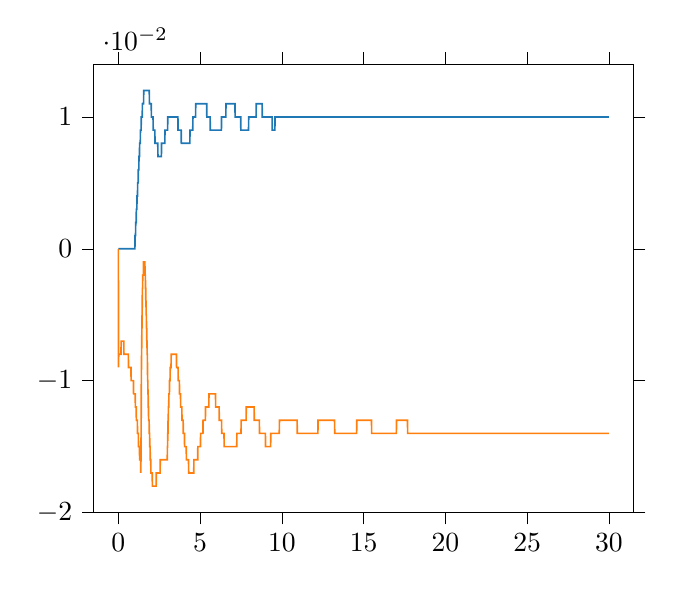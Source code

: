 % This file was created by tikzplotlib v0.9.1.
\begin{tikzpicture}

\definecolor{color0}{rgb}{0.122,0.467,0.706}
\definecolor{color1}{rgb}{1,0.498,0.055}

\begin{axis}[
tick align=outside,
tick pos=both,
x grid style={white!69.02!black},
xmin=-1.5, xmax=31.5,
xtick style={color=black},
y grid style={white!69.02!black},
ymin=-0.02, ymax=0.014,
ytick style={color=black}
]
\addplot [semithick, color0]
table {%
0 0
0.01 0
0.02 0
0.03 0
0.04 0
0.05 0
0.06 0
0.07 0
0.08 0
0.09 0
0.1 0
0.11 0
0.12 0
0.13 0
0.14 0
0.15 0
0.16 0
0.17 0
0.18 0
0.19 0
0.2 0
0.21 0
0.22 0
0.23 0
0.24 0
0.25 0
0.26 0
0.27 0
0.28 0
0.29 0
0.3 0
0.31 0
0.32 0
0.33 0
0.34 0
0.35 0
0.36 0
0.37 0
0.38 0
0.39 0
0.4 0
0.41 0
0.42 0
0.43 0
0.44 0
0.45 0
0.46 0
0.47 0
0.48 0
0.49 0
0.5 0
0.51 0
0.52 0
0.53 0
0.54 0
0.55 0
0.56 0
0.57 0
0.58 0
0.59 0
0.6 0
0.61 0
0.62 0
0.63 0
0.64 0
0.65 0
0.66 0
0.67 0
0.68 0
0.69 0
0.7 0
0.71 0
0.72 0
0.73 0
0.74 0
0.75 0
0.76 0
0.77 0
0.78 0
0.79 0
0.8 0
0.81 0
0.82 0
0.83 0
0.84 0
0.85 0
0.86 0
0.87 0
0.88 0
0.89 0
0.9 0
0.91 0
0.92 0
0.93 0
0.94 0
0.95 0
0.96 0
0.97 0
0.98 0
0.99 0
1 2.604e-10
1.01 0.0
1.02 0.001
1.03 0.001
1.04 0.001
1.05 0.001
1.06 0.002
1.07 0.002
1.08 0.002
1.09 0.002
1.1 0.003
1.11 0.003
1.12 0.003
1.13 0.003
1.14 0.004
1.15 0.004
1.16 0.004
1.17 0.004
1.18 0.005
1.19 0.005
1.2 0.005
1.21 0.005
1.22 0.006
1.23 0.006
1.24 0.006
1.25 0.006
1.26 0.007
1.27 0.007
1.28 0.007
1.29 0.007
1.3 0.008
1.31 0.008
1.32 0.008
1.33 0.008
1.34 0.008
1.35 0.009
1.36 0.009
1.37 0.009
1.38 0.009
1.39 0.009
1.4 0.01
1.41 0.01
1.42 0.01
1.43 0.01
1.44 0.01
1.45 0.01
1.46 0.01
1.47 0.011
1.48 0.011
1.49 0.011
1.5 0.011
1.51 0.011
1.52 0.011
1.53 0.011
1.54 0.011
1.55 0.012
1.56 0.012
1.57 0.012
1.58 0.012
1.59 0.012
1.6 0.012
1.61 0.012
1.62 0.012
1.63 0.012
1.64 0.012
1.65 0.012
1.66 0.012
1.67 0.012
1.68 0.012
1.69 0.012
1.7 0.012
1.71 0.012
1.72 0.012
1.73 0.012
1.74 0.012
1.75 0.012
1.76 0.012
1.77 0.012
1.78 0.012
1.79 0.012
1.8 0.012
1.81 0.012
1.82 0.012
1.83 0.012
1.84 0.012
1.85 0.012
1.86 0.012
1.87 0.012
1.88 0.012
1.89 0.012
1.9 0.011
1.91 0.011
1.92 0.011
1.93 0.011
1.94 0.011
1.95 0.011
1.96 0.011
1.97 0.011
1.98 0.011
1.99 0.011
2 0.011
2.01 0.011
2.02 0.01
2.03 0.01
2.04 0.01
2.05 0.01
2.06 0.01
2.07 0.01
2.08 0.01
2.09 0.01
2.1 0.01
2.11 0.01
2.12 0.01
2.13 0.009
2.14 0.009
2.15 0.009
2.16 0.009
2.17 0.009
2.18 0.009
2.19 0.009
2.2 0.009
2.21 0.009
2.22 0.009
2.23 0.009
2.24 0.008
2.25 0.008
2.26 0.008
2.27 0.008
2.28 0.008
2.29 0.008
2.3 0.008
2.31 0.008
2.32 0.008
2.33 0.008
2.34 0.008
2.35 0.008
2.36 0.008
2.37 0.008
2.38 0.008
2.39 0.008
2.4 0.008
2.41 0.008
2.42 0.007
2.43 0.007
2.44 0.007
2.45 0.007
2.46 0.007
2.47 0.007
2.48 0.007
2.49 0.007
2.5 0.007
2.51 0.007
2.52 0.007
2.53 0.007
2.54 0.007
2.55 0.007
2.56 0.007
2.57 0.007
2.58 0.007
2.59 0.007
2.6 0.007
2.61 0.007
2.62 0.007
2.63 0.007
2.64 0.008
2.65 0.008
2.66 0.008
2.67 0.008
2.68 0.008
2.69 0.008
2.7 0.008
2.71 0.008
2.72 0.008
2.73 0.008
2.74 0.008
2.75 0.008
2.76 0.008
2.77 0.008
2.78 0.008
2.79 0.008
2.8 0.008
2.81 0.008
2.82 0.008
2.83 0.008
2.84 0.008
2.85 0.009
2.86 0.009
2.87 0.009
2.88 0.009
2.89 0.009
2.9 0.009
2.91 0.009
2.92 0.009
2.93 0.009
2.94 0.009
2.95 0.009
2.96 0.009
2.97 0.009
2.98 0.009
2.99 0.009
3.0 0.009
3.01 0.009
3.02 0.01
3.03 0.01
3.04 0.01
3.05 0.01
3.06 0.01
3.07 0.01
3.08 0.01
3.09 0.01
3.1 0.01
3.11 0.01
3.12 0.01
3.13 0.01
3.14 0.01
3.15 0.01
3.16 0.01
3.17 0.01
3.18 0.01
3.19 0.01
3.2 0.01
3.21 0.01
3.22 0.01
3.23 0.01
3.24 0.01
3.25 0.01
3.26 0.01
3.27 0.01
3.28 0.01
3.29 0.01
3.3 0.01
3.31 0.01
3.32 0.01
3.33 0.01
3.34 0.01
3.35 0.01
3.36 0.01
3.37 0.01
3.38 0.01
3.39 0.01
3.4 0.01
3.41 0.01
3.42 0.01
3.43 0.01
3.44 0.01
3.45 0.01
3.46 0.01
3.47 0.01
3.48 0.01
3.49 0.01
3.5 0.01
3.51 0.01
3.52 0.01
3.53 0.01
3.54 0.01
3.55 0.01
3.56 0.01
3.57 0.01
3.58 0.01
3.59 0.01
3.6 0.01
3.61 0.01
3.62 0.01
3.63 0.01
3.64 0.01
3.65 0.009
3.66 0.009
3.67 0.009
3.68 0.009
3.69 0.009
3.7 0.009
3.71 0.009
3.72 0.009
3.73 0.009
3.74 0.009
3.75 0.009
3.76 0.009
3.77 0.009
3.78 0.009
3.79 0.009
3.8 0.009
3.81 0.009
3.82 0.009
3.83 0.009
3.84 0.009
3.85 0.008
3.86 0.008
3.87 0.008
3.88 0.008
3.89 0.008
3.9 0.008
3.91 0.008
3.92 0.008
3.93 0.008
3.94 0.008
3.95 0.008
3.96 0.008
3.97 0.008
3.98 0.008
3.99 0.008
4.0 0.008
4.01 0.008
4.02 0.008
4.03 0.008
4.04 0.008
4.05 0.008
4.06 0.008
4.07 0.008
4.08 0.008
4.09 0.008
4.1 0.008
4.11 0.008
4.12 0.008
4.13 0.008
4.14 0.008
4.15 0.008
4.16 0.008
4.17 0.008
4.18 0.008
4.19 0.008
4.2 0.008
4.21 0.008
4.22 0.008
4.23 0.008
4.24 0.008
4.25 0.008
4.26 0.008
4.27 0.008
4.28 0.008
4.29 0.008
4.3 0.008
4.31 0.008
4.32 0.008
4.33 0.008
4.34 0.008
4.35 0.008
4.36 0.008
4.37 0.008
4.38 0.009
4.39 0.009
4.4 0.009
4.41 0.009
4.42 0.009
4.43 0.009
4.44 0.009
4.45 0.009
4.46 0.009
4.47 0.009
4.48 0.009
4.49 0.009
4.5 0.009
4.51 0.009
4.52 0.009
4.53 0.009
4.54 0.009
4.55 0.009
4.56 0.01
4.57 0.01
4.58 0.01
4.59 0.01
4.6 0.01
4.61 0.01
4.62 0.01
4.63 0.01
4.64 0.01
4.65 0.01
4.66 0.01
4.67 0.01
4.68 0.01
4.69 0.01
4.7 0.01
4.71 0.01
4.72 0.01
4.73 0.011
4.74 0.011
4.75 0.011
4.76 0.011
4.77 0.011
4.78 0.011
4.79 0.011
4.8 0.011
4.81 0.011
4.82 0.011
4.83 0.011
4.84 0.011
4.85 0.011
4.86 0.011
4.87 0.011
4.88 0.011
4.89 0.011
4.9 0.011
4.91 0.011
4.92 0.011
4.93 0.011
4.94 0.011
4.95 0.011
4.96 0.011
4.97 0.011
4.98 0.011
4.99 0.011
5.0 0.011
5.01 0.011
5.02 0.011
5.03 0.011
5.04 0.011
5.05 0.011
5.06 0.011
5.07 0.011
5.08 0.011
5.09 0.011
5.1 0.011
5.11 0.011
5.12 0.011
5.13 0.011
5.14 0.011
5.15 0.011
5.16 0.011
5.17 0.011
5.18 0.011
5.19 0.011
5.2 0.011
5.21 0.011
5.22 0.011
5.23 0.011
5.24 0.011
5.25 0.011
5.26 0.011
5.27 0.011
5.28 0.011
5.29 0.011
5.3 0.011
5.31 0.011
5.32 0.011
5.33 0.011
5.34 0.011
5.35 0.011
5.36 0.011
5.37 0.011
5.38 0.011
5.39 0.011
5.4 0.011
5.41 0.01
5.42 0.01
5.43 0.01
5.44 0.01
5.45 0.01
5.46 0.01
5.47 0.01
5.48 0.01
5.49 0.01
5.5 0.01
5.51 0.01
5.52 0.01
5.53 0.01
5.54 0.01
5.55 0.01
5.56 0.01
5.57 0.01
5.58 0.01
5.59 0.01
5.6 0.01
5.61 0.01
5.62 0.009
5.63 0.009
5.64 0.009
5.65 0.009
5.66 0.009
5.67 0.009
5.68 0.009
5.69 0.009
5.7 0.009
5.71 0.009
5.72 0.009
5.73 0.009
5.74 0.009
5.75 0.009
5.76 0.009
5.77 0.009
5.78 0.009
5.79 0.009
5.8 0.009
5.81 0.009
5.82 0.009
5.83 0.009
5.84 0.009
5.85 0.009
5.86 0.009
5.87 0.009
5.88 0.009
5.89 0.009
5.9 0.009
5.91 0.009
5.92 0.009
5.93 0.009
5.94 0.009
5.95 0.009
5.96 0.009
5.97 0.009
5.98 0.009
5.99 0.009
6.0 0.009
6.01 0.009
6.02 0.009
6.03 0.009
6.04 0.009
6.05 0.009
6.06 0.009
6.07 0.009
6.08 0.009
6.09 0.009
6.1 0.009
6.11 0.009
6.12 0.009
6.13 0.009
6.14 0.009
6.15 0.009
6.16 0.009
6.17 0.009
6.18 0.009
6.19 0.009
6.2 0.009
6.21 0.009
6.22 0.009
6.23 0.009
6.24 0.009
6.25 0.009
6.26 0.009
6.27 0.009
6.28 0.009
6.29 0.009
6.3 0.009
6.31 0.01
6.32 0.01
6.33 0.01
6.34 0.01
6.35 0.01
6.36 0.01
6.37 0.01
6.38 0.01
6.39 0.01
6.4 0.01
6.41 0.01
6.42 0.01
6.43 0.01
6.44 0.01
6.45 0.01
6.46 0.01
6.47 0.01
6.48 0.01
6.49 0.01
6.5 0.01
6.51 0.01
6.52 0.01
6.53 0.01
6.54 0.01
6.55 0.01
6.56 0.01
6.57 0.01
6.58 0.011
6.59 0.011
6.6 0.011
6.61 0.011
6.62 0.011
6.63 0.011
6.64 0.011
6.65 0.011
6.66 0.011
6.67 0.011
6.68 0.011
6.69 0.011
6.7 0.011
6.71 0.011
6.72 0.011
6.73 0.011
6.74 0.011
6.75 0.011
6.76 0.011
6.77 0.011
6.78 0.011
6.79 0.011
6.8 0.011
6.81 0.011
6.82 0.011
6.83 0.011
6.84 0.011
6.85 0.011
6.86 0.011
6.87 0.011
6.88 0.011
6.89 0.011
6.9 0.011
6.91 0.011
6.92 0.011
6.93 0.011
6.94 0.011
6.95 0.011
6.96 0.011
6.97 0.011
6.98 0.011
6.99 0.011
7.0 0.011
7.01 0.011
7.02 0.011
7.03 0.011
7.04 0.011
7.05 0.011
7.06 0.011
7.07 0.011
7.08 0.011
7.09 0.011
7.1 0.011
7.11 0.011
7.12 0.011
7.13 0.011
7.14 0.01
7.15 0.01
7.16 0.01
7.17 0.01
7.18 0.01
7.19 0.01
7.2 0.01
7.21 0.01
7.22 0.01
7.23 0.01
7.24 0.01
7.25 0.01
7.26 0.01
7.27 0.01
7.28 0.01
7.29 0.01
7.3 0.01
7.31 0.01
7.32 0.01
7.33 0.01
7.34 0.01
7.35 0.01
7.36 0.01
7.37 0.01
7.38 0.01
7.39 0.01
7.4 0.01
7.41 0.01
7.42 0.01
7.43 0.01
7.44 0.01
7.45 0.01
7.46 0.01
7.47 0.01
7.48 0.01
7.49 0.009
7.5 0.009
7.51 0.009
7.52 0.009
7.53 0.009
7.54 0.009
7.55 0.009
7.56 0.009
7.57 0.009
7.58 0.009
7.59 0.009
7.6 0.009
7.61 0.009
7.62 0.009
7.63 0.009
7.64 0.009
7.65 0.009
7.66 0.009
7.67 0.009
7.68 0.009
7.69 0.009
7.7 0.009
7.71 0.009
7.72 0.009
7.73 0.009
7.74 0.009
7.75 0.009
7.76 0.009
7.77 0.009
7.78 0.009
7.79 0.009
7.8 0.009
7.81 0.009
7.82 0.009
7.83 0.009
7.84 0.009
7.85 0.009
7.86 0.009
7.87 0.009
7.88 0.009
7.89 0.009
7.9 0.009
7.91 0.009
7.92 0.009
7.93 0.009
7.94 0.009
7.95 0.009
7.96 0.009
7.97 0.01
7.98 0.01
7.99 0.01
8.0 0.01
8.01 0.01
8.02 0.01
8.03 0.01
8.04 0.01
8.05 0.01
8.06 0.01
8.07 0.01
8.08 0.01
8.09 0.01
8.1 0.01
8.11 0.01
8.12 0.01
8.13 0.01
8.14 0.01
8.15 0.01
8.16 0.01
8.17 0.01
8.18 0.01
8.19 0.01
8.2 0.01
8.21 0.01
8.22 0.01
8.23 0.01
8.24 0.01
8.25 0.01
8.26 0.01
8.27 0.01
8.28 0.01
8.29 0.01
8.3 0.01
8.31 0.01
8.32 0.01
8.33 0.01
8.34 0.01
8.35 0.01
8.36 0.01
8.37 0.01
8.38 0.01
8.39 0.01
8.4 0.01
8.41 0.01
8.42 0.01
8.43 0.011
8.44 0.011
8.45 0.011
8.46 0.011
8.47 0.011
8.48 0.011
8.49 0.011
8.5 0.011
8.51 0.011
8.52 0.011
8.53 0.011
8.54 0.011
8.55 0.011
8.56 0.011
8.57 0.011
8.58 0.011
8.59 0.011
8.6 0.011
8.61 0.011
8.62 0.011
8.63 0.011
8.64 0.011
8.65 0.011
8.66 0.011
8.67 0.011
8.68 0.011
8.69 0.011
8.7 0.011
8.71 0.011
8.72 0.011
8.73 0.011
8.74 0.011
8.75 0.011
8.76 0.011
8.77 0.011
8.78 0.011
8.79 0.011
8.8 0.01
8.81 0.01
8.82 0.01
8.83 0.01
8.84 0.01
8.85 0.01
8.86 0.01
8.87 0.01
8.88 0.01
8.89 0.01
8.9 0.01
8.91 0.01
8.92 0.01
8.93 0.01
8.94 0.01
8.95 0.01
8.96 0.01
8.97 0.01
8.98 0.01
8.99 0.01
9.0 0.01
9.01 0.01
9.02 0.01
9.03 0.01
9.04 0.01
9.05 0.01
9.06 0.01
9.07 0.01
9.08 0.01
9.09 0.01
9.1 0.01
9.11 0.01
9.12 0.01
9.13 0.01
9.14 0.01
9.15 0.01
9.16 0.01
9.17 0.01
9.18 0.01
9.19 0.01
9.2 0.01
9.21 0.01
9.22 0.01
9.23 0.01
9.24 0.01
9.25 0.01
9.26 0.01
9.27 0.01
9.28 0.01
9.29 0.01
9.3 0.01
9.31 0.01
9.32 0.01
9.33 0.01
9.34 0.01
9.35 0.01
9.36 0.01
9.37 0.01
9.38 0.01
9.39 0.01
9.4 0.01
9.41 0.009
9.42 0.009
9.43 0.009
9.44 0.009
9.45 0.009
9.46 0.009
9.47 0.009
9.48 0.009
9.49 0.009
9.5 0.009
9.51 0.009
9.52 0.009
9.53 0.009
9.54 0.009
9.55 0.009
9.56 0.009
9.57 0.009
9.58 0.01
9.59 0.01
9.6 0.01
9.61 0.01
9.62 0.01
9.63 0.01
9.64 0.01
9.65 0.01
9.66 0.01
9.67 0.01
9.68 0.01
9.69 0.01
9.7 0.01
9.71 0.01
9.72 0.01
9.73 0.01
9.74 0.01
9.75 0.01
9.76 0.01
9.77 0.01
9.78 0.01
9.79 0.01
9.8 0.01
9.81 0.01
9.82 0.01
9.83 0.01
9.84 0.01
9.85 0.01
9.86 0.01
9.87 0.01
9.88 0.01
9.89 0.01
9.9 0.01
9.91 0.01
9.92 0.01
9.93 0.01
9.94 0.01
9.95 0.01
9.96 0.01
9.97 0.01
9.98 0.01
9.99 0.01
10.0 0.01
10.01 0.01
10.02 0.01
10.03 0.01
10.04 0.01
10.05 0.01
10.06 0.01
10.07 0.01
10.08 0.01
10.09 0.01
10.1 0.01
10.11 0.01
10.12 0.01
10.13 0.01
10.14 0.01
10.15 0.01
10.16 0.01
10.17 0.01
10.18 0.01
10.19 0.01
10.2 0.01
10.21 0.01
10.22 0.01
10.23 0.01
10.24 0.01
10.25 0.01
10.26 0.01
10.27 0.01
10.28 0.01
10.29 0.01
10.3 0.01
10.31 0.01
10.32 0.01
10.33 0.01
10.34 0.01
10.35 0.01
10.36 0.01
10.37 0.01
10.38 0.01
10.39 0.01
10.4 0.01
10.41 0.01
10.42 0.01
10.43 0.01
10.44 0.01
10.45 0.01
10.46 0.01
10.47 0.01
10.48 0.01
10.49 0.01
10.5 0.01
10.51 0.01
10.52 0.01
10.53 0.01
10.54 0.01
10.55 0.01
10.56 0.01
10.57 0.01
10.58 0.01
10.59 0.01
10.6 0.01
10.61 0.01
10.62 0.01
10.63 0.01
10.64 0.01
10.65 0.01
10.66 0.01
10.67 0.01
10.68 0.01
10.69 0.01
10.7 0.01
10.71 0.01
10.72 0.01
10.73 0.01
10.74 0.01
10.75 0.01
10.76 0.01
10.77 0.01
10.78 0.01
10.79 0.01
10.8 0.01
10.81 0.01
10.82 0.01
10.83 0.01
10.84 0.01
10.85 0.01
10.86 0.01
10.87 0.01
10.88 0.01
10.89 0.01
10.9 0.01
10.91 0.01
10.92 0.01
10.93 0.01
10.94 0.01
10.95 0.01
10.96 0.01
10.97 0.01
10.98 0.01
10.99 0.01
11.0 0.01
11.01 0.01
11.02 0.01
11.03 0.01
11.04 0.01
11.05 0.01
11.06 0.01
11.07 0.01
11.08 0.01
11.09 0.01
11.1 0.01
11.11 0.01
11.12 0.01
11.13 0.01
11.14 0.01
11.15 0.01
11.16 0.01
11.17 0.01
11.18 0.01
11.19 0.01
11.2 0.01
11.21 0.01
11.22 0.01
11.23 0.01
11.24 0.01
11.25 0.01
11.26 0.01
11.27 0.01
11.28 0.01
11.29 0.01
11.3 0.01
11.31 0.01
11.32 0.01
11.33 0.01
11.34 0.01
11.35 0.01
11.36 0.01
11.37 0.01
11.38 0.01
11.39 0.01
11.4 0.01
11.41 0.01
11.42 0.01
11.43 0.01
11.44 0.01
11.45 0.01
11.46 0.01
11.47 0.01
11.48 0.01
11.49 0.01
11.5 0.01
11.51 0.01
11.52 0.01
11.53 0.01
11.54 0.01
11.55 0.01
11.56 0.01
11.57 0.01
11.58 0.01
11.59 0.01
11.6 0.01
11.61 0.01
11.62 0.01
11.63 0.01
11.64 0.01
11.65 0.01
11.66 0.01
11.67 0.01
11.68 0.01
11.69 0.01
11.7 0.01
11.71 0.01
11.72 0.01
11.73 0.01
11.74 0.01
11.75 0.01
11.76 0.01
11.77 0.01
11.78 0.01
11.79 0.01
11.8 0.01
11.81 0.01
11.82 0.01
11.83 0.01
11.84 0.01
11.85 0.01
11.86 0.01
11.87 0.01
11.88 0.01
11.89 0.01
11.9 0.01
11.91 0.01
11.92 0.01
11.93 0.01
11.94 0.01
11.95 0.01
11.96 0.01
11.97 0.01
11.98 0.01
11.99 0.01
12.0 0.01
12.01 0.01
12.02 0.01
12.03 0.01
12.04 0.01
12.05 0.01
12.06 0.01
12.07 0.01
12.08 0.01
12.09 0.01
12.1 0.01
12.11 0.01
12.12 0.01
12.13 0.01
12.14 0.01
12.15 0.01
12.16 0.01
12.17 0.01
12.18 0.01
12.19 0.01
12.2 0.01
12.21 0.01
12.22 0.01
12.23 0.01
12.24 0.01
12.25 0.01
12.26 0.01
12.27 0.01
12.28 0.01
12.29 0.01
12.3 0.01
12.31 0.01
12.32 0.01
12.33 0.01
12.34 0.01
12.35 0.01
12.36 0.01
12.37 0.01
12.38 0.01
12.39 0.01
12.4 0.01
12.41 0.01
12.42 0.01
12.43 0.01
12.44 0.01
12.45 0.01
12.46 0.01
12.47 0.01
12.48 0.01
12.49 0.01
12.5 0.01
12.51 0.01
12.52 0.01
12.53 0.01
12.54 0.01
12.55 0.01
12.56 0.01
12.57 0.01
12.58 0.01
12.59 0.01
12.6 0.01
12.61 0.01
12.62 0.01
12.63 0.01
12.64 0.01
12.65 0.01
12.66 0.01
12.67 0.01
12.68 0.01
12.69 0.01
12.7 0.01
12.71 0.01
12.72 0.01
12.73 0.01
12.74 0.01
12.75 0.01
12.76 0.01
12.77 0.01
12.78 0.01
12.79 0.01
12.8 0.01
12.81 0.01
12.82 0.01
12.83 0.01
12.84 0.01
12.85 0.01
12.86 0.01
12.87 0.01
12.88 0.01
12.89 0.01
12.9 0.01
12.91 0.01
12.92 0.01
12.93 0.01
12.94 0.01
12.95 0.01
12.96 0.01
12.97 0.01
12.98 0.01
12.99 0.01
13.0 0.01
13.01 0.01
13.02 0.01
13.03 0.01
13.04 0.01
13.05 0.01
13.06 0.01
13.07 0.01
13.08 0.01
13.09 0.01
13.1 0.01
13.11 0.01
13.12 0.01
13.13 0.01
13.14 0.01
13.15 0.01
13.16 0.01
13.17 0.01
13.18 0.01
13.19 0.01
13.2 0.01
13.21 0.01
13.22 0.01
13.23 0.01
13.24 0.01
13.25 0.01
13.26 0.01
13.27 0.01
13.28 0.01
13.29 0.01
13.3 0.01
13.31 0.01
13.32 0.01
13.33 0.01
13.34 0.01
13.35 0.01
13.36 0.01
13.37 0.01
13.38 0.01
13.39 0.01
13.4 0.01
13.41 0.01
13.42 0.01
13.43 0.01
13.44 0.01
13.45 0.01
13.46 0.01
13.47 0.01
13.48 0.01
13.49 0.01
13.5 0.01
13.51 0.01
13.52 0.01
13.53 0.01
13.54 0.01
13.55 0.01
13.56 0.01
13.57 0.01
13.58 0.01
13.59 0.01
13.6 0.01
13.61 0.01
13.62 0.01
13.63 0.01
13.64 0.01
13.65 0.01
13.66 0.01
13.67 0.01
13.68 0.01
13.69 0.01
13.7 0.01
13.71 0.01
13.72 0.01
13.73 0.01
13.74 0.01
13.75 0.01
13.76 0.01
13.77 0.01
13.78 0.01
13.79 0.01
13.8 0.01
13.81 0.01
13.82 0.01
13.83 0.01
13.84 0.01
13.85 0.01
13.86 0.01
13.87 0.01
13.88 0.01
13.89 0.01
13.9 0.01
13.91 0.01
13.92 0.01
13.93 0.01
13.94 0.01
13.95 0.01
13.96 0.01
13.97 0.01
13.98 0.01
13.99 0.01
14.0 0.01
14.01 0.01
14.02 0.01
14.03 0.01
14.04 0.01
14.05 0.01
14.06 0.01
14.07 0.01
14.08 0.01
14.09 0.01
14.1 0.01
14.11 0.01
14.12 0.01
14.13 0.01
14.14 0.01
14.15 0.01
14.16 0.01
14.17 0.01
14.18 0.01
14.19 0.01
14.2 0.01
14.21 0.01
14.22 0.01
14.23 0.01
14.24 0.01
14.25 0.01
14.26 0.01
14.27 0.01
14.28 0.01
14.29 0.01
14.3 0.01
14.31 0.01
14.32 0.01
14.33 0.01
14.34 0.01
14.35 0.01
14.36 0.01
14.37 0.01
14.38 0.01
14.39 0.01
14.4 0.01
14.41 0.01
14.42 0.01
14.43 0.01
14.44 0.01
14.45 0.01
14.46 0.01
14.47 0.01
14.48 0.01
14.49 0.01
14.5 0.01
14.51 0.01
14.52 0.01
14.53 0.01
14.54 0.01
14.55 0.01
14.56 0.01
14.57 0.01
14.58 0.01
14.59 0.01
14.6 0.01
14.61 0.01
14.62 0.01
14.63 0.01
14.64 0.01
14.65 0.01
14.66 0.01
14.67 0.01
14.68 0.01
14.69 0.01
14.7 0.01
14.71 0.01
14.72 0.01
14.73 0.01
14.74 0.01
14.75 0.01
14.76 0.01
14.77 0.01
14.78 0.01
14.79 0.01
14.8 0.01
14.81 0.01
14.82 0.01
14.83 0.01
14.84 0.01
14.85 0.01
14.86 0.01
14.87 0.01
14.88 0.01
14.89 0.01
14.9 0.01
14.91 0.01
14.92 0.01
14.93 0.01
14.94 0.01
14.95 0.01
14.96 0.01
14.97 0.01
14.98 0.01
14.99 0.01
15.0 0.01
15.01 0.01
15.02 0.01
15.03 0.01
15.04 0.01
15.05 0.01
15.06 0.01
15.07 0.01
15.08 0.01
15.09 0.01
15.1 0.01
15.11 0.01
15.12 0.01
15.13 0.01
15.14 0.01
15.15 0.01
15.16 0.01
15.17 0.01
15.18 0.01
15.19 0.01
15.2 0.01
15.21 0.01
15.22 0.01
15.23 0.01
15.24 0.01
15.25 0.01
15.26 0.01
15.27 0.01
15.28 0.01
15.29 0.01
15.3 0.01
15.31 0.01
15.32 0.01
15.33 0.01
15.34 0.01
15.35 0.01
15.36 0.01
15.37 0.01
15.38 0.01
15.39 0.01
15.4 0.01
15.41 0.01
15.42 0.01
15.43 0.01
15.44 0.01
15.45 0.01
15.46 0.01
15.47 0.01
15.48 0.01
15.49 0.01
15.5 0.01
15.51 0.01
15.52 0.01
15.53 0.01
15.54 0.01
15.55 0.01
15.56 0.01
15.57 0.01
15.58 0.01
15.59 0.01
15.6 0.01
15.61 0.01
15.62 0.01
15.63 0.01
15.64 0.01
15.65 0.01
15.66 0.01
15.67 0.01
15.68 0.01
15.69 0.01
15.7 0.01
15.71 0.01
15.72 0.01
15.73 0.01
15.74 0.01
15.75 0.01
15.76 0.01
15.77 0.01
15.78 0.01
15.79 0.01
15.8 0.01
15.81 0.01
15.82 0.01
15.83 0.01
15.84 0.01
15.85 0.01
15.86 0.01
15.87 0.01
15.88 0.01
15.89 0.01
15.9 0.01
15.91 0.01
15.92 0.01
15.93 0.01
15.94 0.01
15.95 0.01
15.96 0.01
15.97 0.01
15.98 0.01
15.99 0.01
16.0 0.01
16.01 0.01
16.02 0.01
16.03 0.01
16.04 0.01
16.05 0.01
16.06 0.01
16.07 0.01
16.08 0.01
16.09 0.01
16.1 0.01
16.11 0.01
16.12 0.01
16.13 0.01
16.14 0.01
16.15 0.01
16.16 0.01
16.17 0.01
16.18 0.01
16.19 0.01
16.2 0.01
16.21 0.01
16.22 0.01
16.23 0.01
16.24 0.01
16.25 0.01
16.26 0.01
16.27 0.01
16.28 0.01
16.29 0.01
16.3 0.01
16.31 0.01
16.32 0.01
16.33 0.01
16.34 0.01
16.35 0.01
16.36 0.01
16.37 0.01
16.38 0.01
16.39 0.01
16.4 0.01
16.41 0.01
16.42 0.01
16.43 0.01
16.44 0.01
16.45 0.01
16.46 0.01
16.47 0.01
16.48 0.01
16.49 0.01
16.5 0.01
16.51 0.01
16.52 0.01
16.53 0.01
16.54 0.01
16.55 0.01
16.56 0.01
16.57 0.01
16.58 0.01
16.59 0.01
16.6 0.01
16.61 0.01
16.62 0.01
16.63 0.01
16.64 0.01
16.65 0.01
16.66 0.01
16.67 0.01
16.68 0.01
16.69 0.01
16.7 0.01
16.71 0.01
16.72 0.01
16.73 0.01
16.74 0.01
16.75 0.01
16.76 0.01
16.77 0.01
16.78 0.01
16.79 0.01
16.8 0.01
16.81 0.01
16.82 0.01
16.83 0.01
16.84 0.01
16.85 0.01
16.86 0.01
16.87 0.01
16.88 0.01
16.89 0.01
16.9 0.01
16.91 0.01
16.92 0.01
16.93 0.01
16.94 0.01
16.95 0.01
16.96 0.01
16.97 0.01
16.98 0.01
16.99 0.01
17.0 0.01
17.01 0.01
17.02 0.01
17.03 0.01
17.04 0.01
17.05 0.01
17.06 0.01
17.07 0.01
17.08 0.01
17.09 0.01
17.1 0.01
17.11 0.01
17.12 0.01
17.13 0.01
17.14 0.01
17.15 0.01
17.16 0.01
17.17 0.01
17.18 0.01
17.19 0.01
17.2 0.01
17.21 0.01
17.22 0.01
17.23 0.01
17.24 0.01
17.25 0.01
17.26 0.01
17.27 0.01
17.28 0.01
17.29 0.01
17.3 0.01
17.31 0.01
17.32 0.01
17.33 0.01
17.34 0.01
17.35 0.01
17.36 0.01
17.37 0.01
17.38 0.01
17.39 0.01
17.4 0.01
17.41 0.01
17.42 0.01
17.43 0.01
17.44 0.01
17.45 0.01
17.46 0.01
17.47 0.01
17.48 0.01
17.49 0.01
17.5 0.01
17.51 0.01
17.52 0.01
17.53 0.01
17.54 0.01
17.55 0.01
17.56 0.01
17.57 0.01
17.58 0.01
17.59 0.01
17.6 0.01
17.61 0.01
17.62 0.01
17.63 0.01
17.64 0.01
17.65 0.01
17.66 0.01
17.67 0.01
17.68 0.01
17.69 0.01
17.7 0.01
17.71 0.01
17.72 0.01
17.73 0.01
17.74 0.01
17.75 0.01
17.76 0.01
17.77 0.01
17.78 0.01
17.79 0.01
17.8 0.01
17.81 0.01
17.82 0.01
17.83 0.01
17.84 0.01
17.85 0.01
17.86 0.01
17.87 0.01
17.88 0.01
17.89 0.01
17.9 0.01
17.91 0.01
17.92 0.01
17.93 0.01
17.94 0.01
17.95 0.01
17.96 0.01
17.97 0.01
17.98 0.01
17.99 0.01
18 0.01
18.01 0.01
18.02 0.01
18.03 0.01
18.04 0.01
18.05 0.01
18.06 0.01
18.07 0.01
18.08 0.01
18.09 0.01
18.1 0.01
18.11 0.01
18.12 0.01
18.13 0.01
18.14 0.01
18.15 0.01
18.16 0.01
18.17 0.01
18.18 0.01
18.19 0.01
18.2 0.01
18.21 0.01
18.22 0.01
18.23 0.01
18.24 0.01
18.25 0.01
18.26 0.01
18.27 0.01
18.28 0.01
18.29 0.01
18.3 0.01
18.31 0.01
18.32 0.01
18.33 0.01
18.34 0.01
18.35 0.01
18.36 0.01
18.37 0.01
18.38 0.01
18.39 0.01
18.4 0.01
18.41 0.01
18.42 0.01
18.43 0.01
18.44 0.01
18.45 0.01
18.46 0.01
18.47 0.01
18.48 0.01
18.49 0.01
18.5 0.01
18.51 0.01
18.52 0.01
18.53 0.01
18.54 0.01
18.55 0.01
18.56 0.01
18.57 0.01
18.58 0.01
18.59 0.01
18.6 0.01
18.61 0.01
18.62 0.01
18.63 0.01
18.64 0.01
18.65 0.01
18.66 0.01
18.67 0.01
18.68 0.01
18.69 0.01
18.7 0.01
18.71 0.01
18.72 0.01
18.73 0.01
18.74 0.01
18.75 0.01
18.76 0.01
18.77 0.01
18.78 0.01
18.79 0.01
18.8 0.01
18.81 0.01
18.82 0.01
18.83 0.01
18.84 0.01
18.85 0.01
18.86 0.01
18.87 0.01
18.88 0.01
18.89 0.01
18.9 0.01
18.91 0.01
18.92 0.01
18.93 0.01
18.94 0.01
18.95 0.01
18.96 0.01
18.97 0.01
18.98 0.01
18.99 0.01
19.0 0.01
19.01 0.01
19.02 0.01
19.03 0.01
19.04 0.01
19.05 0.01
19.06 0.01
19.07 0.01
19.08 0.01
19.09 0.01
19.1 0.01
19.11 0.01
19.12 0.01
19.13 0.01
19.14 0.01
19.15 0.01
19.16 0.01
19.17 0.01
19.18 0.01
19.19 0.01
19.2 0.01
19.21 0.01
19.22 0.01
19.23 0.01
19.24 0.01
19.25 0.01
19.26 0.01
19.27 0.01
19.28 0.01
19.29 0.01
19.3 0.01
19.31 0.01
19.32 0.01
19.33 0.01
19.34 0.01
19.35 0.01
19.36 0.01
19.37 0.01
19.38 0.01
19.39 0.01
19.4 0.01
19.41 0.01
19.42 0.01
19.43 0.01
19.44 0.01
19.45 0.01
19.46 0.01
19.47 0.01
19.48 0.01
19.49 0.01
19.5 0.01
19.51 0.01
19.52 0.01
19.53 0.01
19.54 0.01
19.55 0.01
19.56 0.01
19.57 0.01
19.58 0.01
19.59 0.01
19.6 0.01
19.61 0.01
19.62 0.01
19.63 0.01
19.64 0.01
19.65 0.01
19.66 0.01
19.67 0.01
19.68 0.01
19.69 0.01
19.7 0.01
19.71 0.01
19.72 0.01
19.73 0.01
19.74 0.01
19.75 0.01
19.76 0.01
19.77 0.01
19.78 0.01
19.79 0.01
19.8 0.01
19.81 0.01
19.82 0.01
19.83 0.01
19.84 0.01
19.85 0.01
19.86 0.01
19.87 0.01
19.88 0.01
19.89 0.01
19.9 0.01
19.91 0.01
19.92 0.01
19.93 0.01
19.94 0.01
19.95 0.01
19.96 0.01
19.97 0.01
19.98 0.01
19.99 0.01
20.0 0.01
20.01 0.01
20.02 0.01
20.03 0.01
20.04 0.01
20.05 0.01
20.06 0.01
20.07 0.01
20.08 0.01
20.09 0.01
20.1 0.01
20.11 0.01
20.12 0.01
20.13 0.01
20.14 0.01
20.15 0.01
20.16 0.01
20.17 0.01
20.18 0.01
20.19 0.01
20.2 0.01
20.21 0.01
20.22 0.01
20.23 0.01
20.24 0.01
20.25 0.01
20.26 0.01
20.27 0.01
20.28 0.01
20.29 0.01
20.3 0.01
20.31 0.01
20.32 0.01
20.33 0.01
20.34 0.01
20.35 0.01
20.36 0.01
20.37 0.01
20.38 0.01
20.39 0.01
20.4 0.01
20.41 0.01
20.42 0.01
20.43 0.01
20.44 0.01
20.45 0.01
20.46 0.01
20.47 0.01
20.48 0.01
20.49 0.01
20.5 0.01
20.51 0.01
20.52 0.01
20.53 0.01
20.54 0.01
20.55 0.01
20.56 0.01
20.57 0.01
20.58 0.01
20.59 0.01
20.6 0.01
20.61 0.01
20.62 0.01
20.63 0.01
20.64 0.01
20.65 0.01
20.66 0.01
20.67 0.01
20.68 0.01
20.69 0.01
20.7 0.01
20.71 0.01
20.72 0.01
20.73 0.01
20.74 0.01
20.75 0.01
20.76 0.01
20.77 0.01
20.78 0.01
20.79 0.01
20.8 0.01
20.81 0.01
20.82 0.01
20.83 0.01
20.84 0.01
20.85 0.01
20.86 0.01
20.87 0.01
20.88 0.01
20.89 0.01
20.9 0.01
20.91 0.01
20.92 0.01
20.93 0.01
20.94 0.01
20.95 0.01
20.96 0.01
20.97 0.01
20.98 0.01
20.99 0.01
21.0 0.01
21.01 0.01
21.02 0.01
21.03 0.01
21.04 0.01
21.05 0.01
21.06 0.01
21.07 0.01
21.08 0.01
21.09 0.01
21.1 0.01
21.11 0.01
21.12 0.01
21.13 0.01
21.14 0.01
21.15 0.01
21.16 0.01
21.17 0.01
21.18 0.01
21.19 0.01
21.2 0.01
21.21 0.01
21.22 0.01
21.23 0.01
21.24 0.01
21.25 0.01
21.26 0.01
21.27 0.01
21.28 0.01
21.29 0.01
21.3 0.01
21.31 0.01
21.32 0.01
21.33 0.01
21.34 0.01
21.35 0.01
21.36 0.01
21.37 0.01
21.38 0.01
21.39 0.01
21.4 0.01
21.41 0.01
21.42 0.01
21.43 0.01
21.44 0.01
21.45 0.01
21.46 0.01
21.47 0.01
21.48 0.01
21.49 0.01
21.5 0.01
21.51 0.01
21.52 0.01
21.53 0.01
21.54 0.01
21.55 0.01
21.56 0.01
21.57 0.01
21.58 0.01
21.59 0.01
21.6 0.01
21.61 0.01
21.62 0.01
21.63 0.01
21.64 0.01
21.65 0.01
21.66 0.01
21.67 0.01
21.68 0.01
21.69 0.01
21.7 0.01
21.71 0.01
21.72 0.01
21.73 0.01
21.74 0.01
21.75 0.01
21.76 0.01
21.77 0.01
21.78 0.01
21.79 0.01
21.8 0.01
21.81 0.01
21.82 0.01
21.83 0.01
21.84 0.01
21.85 0.01
21.86 0.01
21.87 0.01
21.88 0.01
21.89 0.01
21.9 0.01
21.91 0.01
21.92 0.01
21.93 0.01
21.94 0.01
21.95 0.01
21.96 0.01
21.97 0.01
21.98 0.01
21.99 0.01
22.0 0.01
22.01 0.01
22.02 0.01
22.03 0.01
22.04 0.01
22.05 0.01
22.06 0.01
22.07 0.01
22.08 0.01
22.09 0.01
22.1 0.01
22.11 0.01
22.12 0.01
22.13 0.01
22.14 0.01
22.15 0.01
22.16 0.01
22.17 0.01
22.18 0.01
22.19 0.01
22.2 0.01
22.21 0.01
22.22 0.01
22.23 0.01
22.24 0.01
22.25 0.01
22.26 0.01
22.27 0.01
22.28 0.01
22.29 0.01
22.3 0.01
22.31 0.01
22.32 0.01
22.33 0.01
22.34 0.01
22.35 0.01
22.36 0.01
22.37 0.01
22.38 0.01
22.39 0.01
22.4 0.01
22.41 0.01
22.42 0.01
22.43 0.01
22.44 0.01
22.45 0.01
22.46 0.01
22.47 0.01
22.48 0.01
22.49 0.01
22.5 0.01
22.51 0.01
22.52 0.01
22.53 0.01
22.54 0.01
22.55 0.01
22.56 0.01
22.57 0.01
22.58 0.01
22.59 0.01
22.6 0.01
22.61 0.01
22.62 0.01
22.63 0.01
22.64 0.01
22.65 0.01
22.66 0.01
22.67 0.01
22.68 0.01
22.69 0.01
22.7 0.01
22.71 0.01
22.72 0.01
22.73 0.01
22.74 0.01
22.75 0.01
22.76 0.01
22.77 0.01
22.78 0.01
22.79 0.01
22.8 0.01
22.81 0.01
22.82 0.01
22.83 0.01
22.84 0.01
22.85 0.01
22.86 0.01
22.87 0.01
22.88 0.01
22.89 0.01
22.9 0.01
22.91 0.01
22.92 0.01
22.93 0.01
22.94 0.01
22.95 0.01
22.96 0.01
22.97 0.01
22.98 0.01
22.99 0.01
23.0 0.01
23.01 0.01
23.02 0.01
23.03 0.01
23.04 0.01
23.05 0.01
23.06 0.01
23.07 0.01
23.08 0.01
23.09 0.01
23.1 0.01
23.11 0.01
23.12 0.01
23.13 0.01
23.14 0.01
23.15 0.01
23.16 0.01
23.17 0.01
23.18 0.01
23.19 0.01
23.2 0.01
23.21 0.01
23.22 0.01
23.23 0.01
23.24 0.01
23.25 0.01
23.26 0.01
23.27 0.01
23.28 0.01
23.29 0.01
23.3 0.01
23.31 0.01
23.32 0.01
23.33 0.01
23.34 0.01
23.35 0.01
23.36 0.01
23.37 0.01
23.38 0.01
23.39 0.01
23.4 0.01
23.41 0.01
23.42 0.01
23.43 0.01
23.44 0.01
23.45 0.01
23.46 0.01
23.47 0.01
23.48 0.01
23.49 0.01
23.5 0.01
23.51 0.01
23.52 0.01
23.53 0.01
23.54 0.01
23.55 0.01
23.56 0.01
23.57 0.01
23.58 0.01
23.59 0.01
23.6 0.01
23.61 0.01
23.62 0.01
23.63 0.01
23.64 0.01
23.65 0.01
23.66 0.01
23.67 0.01
23.68 0.01
23.69 0.01
23.7 0.01
23.71 0.01
23.72 0.01
23.73 0.01
23.74 0.01
23.75 0.01
23.76 0.01
23.77 0.01
23.78 0.01
23.79 0.01
23.8 0.01
23.81 0.01
23.82 0.01
23.83 0.01
23.84 0.01
23.85 0.01
23.86 0.01
23.87 0.01
23.88 0.01
23.89 0.01
23.9 0.01
23.91 0.01
23.92 0.01
23.93 0.01
23.94 0.01
23.95 0.01
23.96 0.01
23.97 0.01
23.98 0.01
23.99 0.01
24.0 0.01
24.01 0.01
24.02 0.01
24.03 0.01
24.04 0.01
24.05 0.01
24.06 0.01
24.07 0.01
24.08 0.01
24.09 0.01
24.1 0.01
24.11 0.01
24.12 0.01
24.13 0.01
24.14 0.01
24.15 0.01
24.16 0.01
24.17 0.01
24.18 0.01
24.19 0.01
24.2 0.01
24.21 0.01
24.22 0.01
24.23 0.01
24.24 0.01
24.25 0.01
24.26 0.01
24.27 0.01
24.28 0.01
24.29 0.01
24.3 0.01
24.31 0.01
24.32 0.01
24.33 0.01
24.34 0.01
24.35 0.01
24.36 0.01
24.37 0.01
24.38 0.01
24.39 0.01
24.4 0.01
24.41 0.01
24.42 0.01
24.43 0.01
24.44 0.01
24.45 0.01
24.46 0.01
24.47 0.01
24.48 0.01
24.49 0.01
24.5 0.01
24.51 0.01
24.52 0.01
24.53 0.01
24.54 0.01
24.55 0.01
24.56 0.01
24.57 0.01
24.58 0.01
24.59 0.01
24.6 0.01
24.61 0.01
24.62 0.01
24.63 0.01
24.64 0.01
24.65 0.01
24.66 0.01
24.67 0.01
24.68 0.01
24.69 0.01
24.7 0.01
24.71 0.01
24.72 0.01
24.73 0.01
24.74 0.01
24.75 0.01
24.76 0.01
24.77 0.01
24.78 0.01
24.79 0.01
24.8 0.01
24.81 0.01
24.82 0.01
24.83 0.01
24.84 0.01
24.85 0.01
24.86 0.01
24.87 0.01
24.88 0.01
24.89 0.01
24.9 0.01
24.91 0.01
24.92 0.01
24.93 0.01
24.94 0.01
24.95 0.01
24.96 0.01
24.97 0.01
24.98 0.01
24.99 0.01
25.0 0.01
25.01 0.01
25.02 0.01
25.03 0.01
25.04 0.01
25.05 0.01
25.06 0.01
25.07 0.01
25.08 0.01
25.09 0.01
25.1 0.01
25.11 0.01
25.12 0.01
25.13 0.01
25.14 0.01
25.15 0.01
25.16 0.01
25.17 0.01
25.18 0.01
25.19 0.01
25.2 0.01
25.21 0.01
25.22 0.01
25.23 0.01
25.24 0.01
25.25 0.01
25.26 0.01
25.27 0.01
25.28 0.01
25.29 0.01
25.3 0.01
25.31 0.01
25.32 0.01
25.33 0.01
25.34 0.01
25.35 0.01
25.36 0.01
25.37 0.01
25.38 0.01
25.39 0.01
25.4 0.01
25.41 0.01
25.42 0.01
25.43 0.01
25.44 0.01
25.45 0.01
25.46 0.01
25.47 0.01
25.48 0.01
25.49 0.01
25.5 0.01
25.51 0.01
25.52 0.01
25.53 0.01
25.54 0.01
25.55 0.01
25.56 0.01
25.57 0.01
25.58 0.01
25.59 0.01
25.6 0.01
25.61 0.01
25.62 0.01
25.63 0.01
25.64 0.01
25.65 0.01
25.66 0.01
25.67 0.01
25.68 0.01
25.69 0.01
25.7 0.01
25.71 0.01
25.72 0.01
25.73 0.01
25.74 0.01
25.75 0.01
25.76 0.01
25.77 0.01
25.78 0.01
25.79 0.01
25.8 0.01
25.81 0.01
25.82 0.01
25.83 0.01
25.84 0.01
25.85 0.01
25.86 0.01
25.87 0.01
25.88 0.01
25.89 0.01
25.9 0.01
25.91 0.01
25.92 0.01
25.93 0.01
25.94 0.01
25.95 0.01
25.96 0.01
25.97 0.01
25.98 0.01
25.99 0.01
26.0 0.01
26.01 0.01
26.02 0.01
26.03 0.01
26.04 0.01
26.05 0.01
26.06 0.01
26.07 0.01
26.08 0.01
26.09 0.01
26.1 0.01
26.11 0.01
26.12 0.01
26.13 0.01
26.14 0.01
26.15 0.01
26.16 0.01
26.17 0.01
26.18 0.01
26.19 0.01
26.2 0.01
26.21 0.01
26.22 0.01
26.23 0.01
26.24 0.01
26.25 0.01
26.26 0.01
26.27 0.01
26.28 0.01
26.29 0.01
26.3 0.01
26.31 0.01
26.32 0.01
26.33 0.01
26.34 0.01
26.35 0.01
26.36 0.01
26.37 0.01
26.38 0.01
26.39 0.01
26.4 0.01
26.41 0.01
26.42 0.01
26.43 0.01
26.44 0.01
26.45 0.01
26.46 0.01
26.47 0.01
26.48 0.01
26.49 0.01
26.5 0.01
26.51 0.01
26.52 0.01
26.53 0.01
26.54 0.01
26.55 0.01
26.56 0.01
26.57 0.01
26.58 0.01
26.59 0.01
26.6 0.01
26.61 0.01
26.62 0.01
26.63 0.01
26.64 0.01
26.65 0.01
26.66 0.01
26.67 0.01
26.68 0.01
26.69 0.01
26.7 0.01
26.71 0.01
26.72 0.01
26.73 0.01
26.74 0.01
26.75 0.01
26.76 0.01
26.77 0.01
26.78 0.01
26.79 0.01
26.8 0.01
26.81 0.01
26.82 0.01
26.83 0.01
26.84 0.01
26.85 0.01
26.86 0.01
26.87 0.01
26.88 0.01
26.89 0.01
26.9 0.01
26.91 0.01
26.92 0.01
26.93 0.01
26.94 0.01
26.95 0.01
26.96 0.01
26.97 0.01
26.98 0.01
26.99 0.01
27.0 0.01
27.01 0.01
27.02 0.01
27.03 0.01
27.04 0.01
27.05 0.01
27.06 0.01
27.07 0.01
27.08 0.01
27.09 0.01
27.1 0.01
27.11 0.01
27.12 0.01
27.13 0.01
27.14 0.01
27.15 0.01
27.16 0.01
27.17 0.01
27.18 0.01
27.19 0.01
27.2 0.01
27.21 0.01
27.22 0.01
27.23 0.01
27.24 0.01
27.25 0.01
27.26 0.01
27.27 0.01
27.28 0.01
27.29 0.01
27.3 0.01
27.31 0.01
27.32 0.01
27.33 0.01
27.34 0.01
27.35 0.01
27.36 0.01
27.37 0.01
27.38 0.01
27.39 0.01
27.4 0.01
27.41 0.01
27.42 0.01
27.43 0.01
27.44 0.01
27.45 0.01
27.46 0.01
27.47 0.01
27.48 0.01
27.49 0.01
27.5 0.01
27.51 0.01
27.52 0.01
27.53 0.01
27.54 0.01
27.55 0.01
27.56 0.01
27.57 0.01
27.58 0.01
27.59 0.01
27.6 0.01
27.61 0.01
27.62 0.01
27.63 0.01
27.64 0.01
27.65 0.01
27.66 0.01
27.67 0.01
27.68 0.01
27.69 0.01
27.7 0.01
27.71 0.01
27.72 0.01
27.73 0.01
27.74 0.01
27.75 0.01
27.76 0.01
27.77 0.01
27.78 0.01
27.79 0.01
27.8 0.01
27.81 0.01
27.82 0.01
27.83 0.01
27.84 0.01
27.85 0.01
27.86 0.01
27.87 0.01
27.88 0.01
27.89 0.01
27.9 0.01
27.91 0.01
27.92 0.01
27.93 0.01
27.94 0.01
27.95 0.01
27.96 0.01
27.97 0.01
27.98 0.01
27.99 0.01
28.0 0.01
28.01 0.01
28.02 0.01
28.03 0.01
28.04 0.01
28.05 0.01
28.06 0.01
28.07 0.01
28.08 0.01
28.09 0.01
28.1 0.01
28.11 0.01
28.12 0.01
28.13 0.01
28.14 0.01
28.15 0.01
28.16 0.01
28.17 0.01
28.18 0.01
28.19 0.01
28.2 0.01
28.21 0.01
28.22 0.01
28.23 0.01
28.24 0.01
28.25 0.01
28.26 0.01
28.27 0.01
28.28 0.01
28.29 0.01
28.3 0.01
28.31 0.01
28.32 0.01
28.33 0.01
28.34 0.01
28.35 0.01
28.36 0.01
28.37 0.01
28.38 0.01
28.39 0.01
28.4 0.01
28.41 0.01
28.42 0.01
28.43 0.01
28.44 0.01
28.45 0.01
28.46 0.01
28.47 0.01
28.48 0.01
28.49 0.01
28.5 0.01
28.51 0.01
28.52 0.01
28.53 0.01
28.54 0.01
28.55 0.01
28.56 0.01
28.57 0.01
28.58 0.01
28.59 0.01
28.6 0.01
28.61 0.01
28.62 0.01
28.63 0.01
28.64 0.01
28.65 0.01
28.66 0.01
28.67 0.01
28.68 0.01
28.69 0.01
28.7 0.01
28.71 0.01
28.72 0.01
28.73 0.01
28.74 0.01
28.75 0.01
28.76 0.01
28.77 0.01
28.78 0.01
28.79 0.01
28.8 0.01
28.81 0.01
28.82 0.01
28.83 0.01
28.84 0.01
28.85 0.01
28.86 0.01
28.87 0.01
28.88 0.01
28.89 0.01
28.9 0.01
28.91 0.01
28.92 0.01
28.93 0.01
28.94 0.01
28.95 0.01
28.96 0.01
28.97 0.01
28.98 0.01
28.99 0.01
29.0 0.01
29.01 0.01
29.02 0.01
29.03 0.01
29.04 0.01
29.05 0.01
29.06 0.01
29.07 0.01
29.08 0.01
29.09 0.01
29.1 0.01
29.11 0.01
29.12 0.01
29.13 0.01
29.14 0.01
29.15 0.01
29.16 0.01
29.17 0.01
29.18 0.01
29.19 0.01
29.2 0.01
29.21 0.01
29.22 0.01
29.23 0.01
29.24 0.01
29.25 0.01
29.26 0.01
29.27 0.01
29.28 0.01
29.29 0.01
29.3 0.01
29.31 0.01
29.32 0.01
29.33 0.01
29.34 0.01
29.35 0.01
29.36 0.01
29.37 0.01
29.38 0.01
29.39 0.01
29.4 0.01
29.41 0.01
29.42 0.01
29.43 0.01
29.44 0.01
29.45 0.01
29.46 0.01
29.47 0.01
29.48 0.01
29.49 0.01
29.5 0.01
29.51 0.01
29.52 0.01
29.53 0.01
29.54 0.01
29.55 0.01
29.56 0.01
29.57 0.01
29.58 0.01
29.59 0.01
29.6 0.01
29.61 0.01
29.62 0.01
29.63 0.01
29.64 0.01
29.65 0.01
29.66 0.01
29.67 0.01
29.68 0.01
29.69 0.01
29.7 0.01
29.71 0.01
29.72 0.01
29.73 0.01
29.74 0.01
29.75 0.01
29.76 0.01
29.77 0.01
29.78 0.01
29.79 0.01
29.8 0.01
29.81 0.01
29.82 0.01
29.83 0.01
29.84 0.01
29.85 0.01
29.86 0.01
29.87 0.01
29.88 0.01
29.89 0.01
29.9 0.01
29.91 0.01
29.92 0.01
29.93 0.01
29.94 0.01
29.95 0.01
29.96 0.01
29.97 0.01
29.98 0.01
29.99 0.01
30.0 0.01
};
\addplot [semithick, color1]
table {%
0 0
0.01 -0.009
0.02 -0.008
0.03 -0.008
0.04 -0.008
0.05 -0.008
0.06 -0.008
0.07 -0.008
0.08 -0.008
0.09 -0.008
0.1 -0.008
0.11 -0.008
0.12 -0.008
0.13 -0.008
0.14 -0.008
0.15 -0.008
0.16 -0.008
0.17 -0.007
0.18 -0.007
0.19 -0.007
0.2 -0.007
0.21 -0.007
0.22 -0.007
0.23 -0.007
0.24 -0.007
0.25 -0.007
0.26 -0.007
0.27 -0.007
0.28 -0.007
0.29 -0.007
0.3 -0.007
0.31 -0.007
0.32 -0.007
0.33 -0.007
0.34 -0.008
0.35 -0.008
0.36 -0.008
0.37 -0.008
0.38 -0.008
0.39 -0.008
0.4 -0.008
0.41 -0.008
0.42 -0.008
0.43 -0.008
0.44 -0.008
0.45 -0.008
0.46 -0.008
0.47 -0.008
0.48 -0.008
0.49 -0.008
0.5 -0.008
0.51 -0.008
0.52 -0.008
0.53 -0.008
0.54 -0.008
0.55 -0.008
0.56 -0.008
0.57 -0.008
0.58 -0.008
0.59 -0.008
0.6 -0.008
0.61 -0.008
0.62 -0.009
0.63 -0.009
0.64 -0.009
0.65 -0.009
0.66 -0.009
0.67 -0.009
0.68 -0.009
0.69 -0.009
0.7 -0.009
0.71 -0.009
0.72 -0.009
0.73 -0.009
0.74 -0.009
0.75 -0.009
0.76 -0.009
0.77 -0.009
0.78 -0.01
0.79 -0.01
0.8 -0.01
0.81 -0.01
0.82 -0.01
0.83 -0.01
0.84 -0.01
0.85 -0.01
0.86 -0.01
0.87 -0.01
0.88 -0.01
0.89 -0.01
0.9 -0.01
0.91 -0.01
0.92 -0.01
0.93 -0.011
0.94 -0.011
0.95 -0.011
0.96 -0.011
0.97 -0.011
0.98 -0.011
0.99 -0.011
1 -0.011
1.01 -0.011
1.02 -0.011
1.03 -0.011
1.04 -0.012
1.05 -0.012
1.06 -0.012
1.07 -0.012
1.08 -0.012
1.09 -0.012
1.1 -0.013
1.11 -0.013
1.12 -0.013
1.13 -0.013
1.14 -0.013
1.15 -0.013
1.16 -0.013
1.17 -0.014
1.18 -0.014
1.19 -0.014
1.2 -0.014
1.21 -0.014
1.22 -0.014
1.23 -0.015
1.24 -0.015
1.25 -0.015
1.26 -0.015
1.27 -0.015
1.28 -0.015
1.29 -0.015
1.3 -0.016
1.31 -0.016
1.32 -0.016
1.33 -0.016
1.34 -0.016
1.35 -0.016
1.36 -0.016
1.37 -0.017
1.38 -0.016
1.39 -0.014
1.4 -0.011
1.41 -0.009
1.42 -0.008
1.43 -0.007
1.44 -0.006
1.45 -0.005
1.46 -0.004
1.47 -0.003
1.48 -0.003
1.49 -0.002
1.5 -0.002
1.51 -0.002
1.52 -0.002
1.53 -0.002
1.54 -0.001
1.55 -0.001
1.56 -0.001
1.57 -0.001
1.58 -0.001
1.59 -0.001
1.6 -0.001
1.61 -0.001
1.62 -0.001
1.63 -0.002
1.64 -0.002
1.65 -0.002
1.66 -0.003
1.67 -0.003
1.68 -0.004
1.69 -0.004
1.7 -0.005
1.71 -0.005
1.72 -0.006
1.73 -0.006
1.74 -0.007
1.75 -0.007
1.76 -0.008
1.77 -0.008
1.78 -0.009
1.79 -0.01
1.8 -0.01
1.81 -0.011
1.82 -0.011
1.83 -0.012
1.84 -0.012
1.85 -0.013
1.86 -0.013
1.87 -0.013
1.88 -0.013
1.89 -0.014
1.9 -0.014
1.91 -0.014
1.92 -0.015
1.93 -0.015
1.94 -0.015
1.95 -0.016
1.96 -0.016
1.97 -0.016
1.98 -0.016
1.99 -0.017
2 -0.017
2.01 -0.017
2.02 -0.017
2.03 -0.017
2.04 -0.017
2.05 -0.017
2.06 -0.017
2.07 -0.017
2.08 -0.018
2.09 -0.018
2.1 -0.018
2.11 -0.018
2.12 -0.018
2.13 -0.018
2.14 -0.018
2.15 -0.018
2.16 -0.018
2.17 -0.018
2.18 -0.018
2.19 -0.018
2.2 -0.018
2.21 -0.018
2.22 -0.018
2.23 -0.018
2.24 -0.018
2.25 -0.018
2.26 -0.018
2.27 -0.018
2.28 -0.018
2.29 -0.018
2.3 -0.018
2.31 -0.018
2.32 -0.017
2.33 -0.017
2.34 -0.017
2.35 -0.017
2.36 -0.017
2.37 -0.017
2.38 -0.017
2.39 -0.017
2.4 -0.017
2.41 -0.017
2.42 -0.017
2.43 -0.017
2.44 -0.017
2.45 -0.017
2.46 -0.017
2.47 -0.017
2.48 -0.017
2.49 -0.017
2.5 -0.017
2.51 -0.017
2.52 -0.017
2.53 -0.017
2.54 -0.017
2.55 -0.017
2.56 -0.016
2.57 -0.016
2.58 -0.016
2.59 -0.016
2.6 -0.016
2.61 -0.016
2.62 -0.016
2.63 -0.016
2.64 -0.016
2.65 -0.016
2.66 -0.016
2.67 -0.016
2.68 -0.016
2.69 -0.016
2.7 -0.016
2.71 -0.016
2.72 -0.016
2.73 -0.016
2.74 -0.016
2.75 -0.016
2.76 -0.016
2.77 -0.016
2.78 -0.016
2.79 -0.016
2.8 -0.016
2.81 -0.016
2.82 -0.016
2.83 -0.016
2.84 -0.016
2.85 -0.016
2.86 -0.016
2.87 -0.016
2.88 -0.016
2.89 -0.016
2.9 -0.016
2.91 -0.016
2.92 -0.016
2.93 -0.016
2.94 -0.016
2.95 -0.016
2.96 -0.016
2.97 -0.016
2.98 -0.016
2.99 -0.016
3.0 -0.015
3.01 -0.015
3.02 -0.014
3.03 -0.014
3.04 -0.013
3.05 -0.013
3.06 -0.012
3.07 -0.012
3.08 -0.012
3.09 -0.011
3.1 -0.011
3.11 -0.011
3.12 -0.011
3.13 -0.01
3.14 -0.01
3.15 -0.01
3.16 -0.01
3.17 -0.009
3.18 -0.009
3.19 -0.009
3.2 -0.009
3.21 -0.009
3.22 -0.009
3.23 -0.008
3.24 -0.008
3.25 -0.008
3.26 -0.008
3.27 -0.008
3.28 -0.008
3.29 -0.008
3.3 -0.008
3.31 -0.008
3.32 -0.008
3.33 -0.008
3.34 -0.008
3.35 -0.008
3.36 -0.008
3.37 -0.008
3.38 -0.008
3.39 -0.008
3.4 -0.008
3.41 -0.008
3.42 -0.008
3.43 -0.008
3.44 -0.008
3.45 -0.008
3.46 -0.008
3.47 -0.008
3.48 -0.008
3.49 -0.008
3.5 -0.008
3.51 -0.008
3.52 -0.008
3.53 -0.008
3.54 -0.008
3.55 -0.008
3.56 -0.009
3.57 -0.009
3.58 -0.009
3.59 -0.009
3.6 -0.009
3.61 -0.009
3.62 -0.009
3.63 -0.009
3.64 -0.009
3.65 -0.009
3.66 -0.01
3.67 -0.01
3.68 -0.01
3.69 -0.01
3.7 -0.01
3.71 -0.01
3.72 -0.01
3.73 -0.01
3.74 -0.011
3.75 -0.011
3.76 -0.011
3.77 -0.011
3.78 -0.011
3.79 -0.011
3.8 -0.011
3.81 -0.012
3.82 -0.012
3.83 -0.012
3.84 -0.012
3.85 -0.012
3.86 -0.012
3.87 -0.012
3.88 -0.012
3.89 -0.013
3.9 -0.013
3.91 -0.013
3.92 -0.013
3.93 -0.013
3.94 -0.013
3.95 -0.013
3.96 -0.013
3.97 -0.014
3.98 -0.014
3.99 -0.014
4.0 -0.014
4.01 -0.014
4.02 -0.014
4.03 -0.014
4.04 -0.014
4.05 -0.015
4.06 -0.015
4.07 -0.015
4.08 -0.015
4.09 -0.015
4.1 -0.015
4.11 -0.015
4.12 -0.015
4.13 -0.015
4.14 -0.015
4.15 -0.015
4.16 -0.016
4.17 -0.016
4.18 -0.016
4.19 -0.016
4.2 -0.016
4.21 -0.016
4.22 -0.016
4.23 -0.016
4.24 -0.016
4.25 -0.016
4.26 -0.016
4.27 -0.016
4.28 -0.016
4.29 -0.016
4.3 -0.017
4.31 -0.017
4.32 -0.017
4.33 -0.017
4.34 -0.017
4.35 -0.017
4.36 -0.017
4.37 -0.017
4.38 -0.017
4.39 -0.017
4.4 -0.017
4.41 -0.017
4.42 -0.017
4.43 -0.017
4.44 -0.017
4.45 -0.017
4.46 -0.017
4.47 -0.017
4.48 -0.017
4.49 -0.017
4.5 -0.017
4.51 -0.017
4.52 -0.017
4.53 -0.017
4.54 -0.017
4.55 -0.017
4.56 -0.017
4.57 -0.017
4.58 -0.017
4.59 -0.017
4.6 -0.017
4.61 -0.017
4.62 -0.016
4.63 -0.016
4.64 -0.016
4.65 -0.016
4.66 -0.016
4.67 -0.016
4.68 -0.016
4.69 -0.016
4.7 -0.016
4.71 -0.016
4.72 -0.016
4.73 -0.016
4.74 -0.016
4.75 -0.016
4.76 -0.016
4.77 -0.016
4.78 -0.016
4.79 -0.016
4.8 -0.016
4.81 -0.016
4.82 -0.016
4.83 -0.016
4.84 -0.016
4.85 -0.016
4.86 -0.015
4.87 -0.015
4.88 -0.015
4.89 -0.015
4.9 -0.015
4.91 -0.015
4.92 -0.015
4.93 -0.015
4.94 -0.015
4.95 -0.015
4.96 -0.015
4.97 -0.015
4.98 -0.015
4.99 -0.015
5.0 -0.015
5.01 -0.015
5.02 -0.015
5.03 -0.014
5.04 -0.014
5.05 -0.014
5.06 -0.014
5.07 -0.014
5.08 -0.014
5.09 -0.014
5.1 -0.014
5.11 -0.014
5.12 -0.014
5.13 -0.014
5.14 -0.014
5.15 -0.014
5.16 -0.014
5.17 -0.014
5.18 -0.013
5.19 -0.013
5.2 -0.013
5.21 -0.013
5.22 -0.013
5.23 -0.013
5.24 -0.013
5.25 -0.013
5.26 -0.013
5.27 -0.013
5.28 -0.013
5.29 -0.013
5.3 -0.013
5.31 -0.013
5.32 -0.013
5.33 -0.012
5.34 -0.012
5.35 -0.012
5.36 -0.012
5.37 -0.012
5.38 -0.012
5.39 -0.012
5.4 -0.012
5.41 -0.012
5.42 -0.012
5.43 -0.012
5.44 -0.012
5.45 -0.012
5.46 -0.012
5.47 -0.012
5.48 -0.012
5.49 -0.012
5.5 -0.012
5.51 -0.012
5.52 -0.012
5.53 -0.012
5.54 -0.011
5.55 -0.011
5.56 -0.011
5.57 -0.011
5.58 -0.011
5.59 -0.011
5.6 -0.011
5.61 -0.011
5.62 -0.011
5.63 -0.011
5.64 -0.011
5.65 -0.011
5.66 -0.011
5.67 -0.011
5.68 -0.011
5.69 -0.011
5.7 -0.011
5.71 -0.011
5.72 -0.011
5.73 -0.011
5.74 -0.011
5.75 -0.011
5.76 -0.011
5.77 -0.011
5.78 -0.011
5.79 -0.011
5.8 -0.011
5.81 -0.011
5.82 -0.011
5.83 -0.011
5.84 -0.011
5.85 -0.011
5.86 -0.011
5.87 -0.011
5.88 -0.011
5.89 -0.011
5.9 -0.011
5.91 -0.011
5.92 -0.011
5.93 -0.011
5.94 -0.011
5.95 -0.012
5.96 -0.012
5.97 -0.012
5.98 -0.012
5.99 -0.012
6.0 -0.012
6.01 -0.012
6.02 -0.012
6.03 -0.012
6.04 -0.012
6.05 -0.012
6.06 -0.012
6.07 -0.012
6.08 -0.012
6.09 -0.012
6.1 -0.012
6.11 -0.012
6.12 -0.012
6.13 -0.012
6.14 -0.012
6.15 -0.012
6.16 -0.012
6.17 -0.013
6.18 -0.013
6.19 -0.013
6.2 -0.013
6.21 -0.013
6.22 -0.013
6.23 -0.013
6.24 -0.013
6.25 -0.013
6.26 -0.013
6.27 -0.013
6.28 -0.013
6.29 -0.013
6.3 -0.013
6.31 -0.013
6.32 -0.014
6.33 -0.014
6.34 -0.014
6.35 -0.014
6.36 -0.014
6.37 -0.014
6.38 -0.014
6.39 -0.014
6.4 -0.014
6.41 -0.014
6.42 -0.014
6.43 -0.014
6.44 -0.014
6.45 -0.014
6.46 -0.014
6.47 -0.015
6.48 -0.015
6.49 -0.015
6.5 -0.015
6.51 -0.015
6.52 -0.015
6.53 -0.015
6.54 -0.015
6.55 -0.015
6.56 -0.015
6.57 -0.015
6.58 -0.015
6.59 -0.015
6.6 -0.015
6.61 -0.015
6.62 -0.015
6.63 -0.015
6.64 -0.015
6.65 -0.015
6.66 -0.015
6.67 -0.015
6.68 -0.015
6.69 -0.015
6.7 -0.015
6.71 -0.015
6.72 -0.015
6.73 -0.015
6.74 -0.015
6.75 -0.015
6.76 -0.015
6.77 -0.015
6.78 -0.015
6.79 -0.015
6.8 -0.015
6.81 -0.015
6.82 -0.015
6.83 -0.015
6.84 -0.015
6.85 -0.015
6.86 -0.015
6.87 -0.015
6.88 -0.015
6.89 -0.015
6.9 -0.015
6.91 -0.015
6.92 -0.015
6.93 -0.015
6.94 -0.015
6.95 -0.015
6.96 -0.015
6.97 -0.015
6.98 -0.015
6.99 -0.015
7.0 -0.015
7.01 -0.015
7.02 -0.015
7.03 -0.015
7.04 -0.015
7.05 -0.015
7.06 -0.015
7.07 -0.015
7.08 -0.015
7.09 -0.015
7.1 -0.015
7.11 -0.015
7.12 -0.015
7.13 -0.015
7.14 -0.015
7.15 -0.015
7.16 -0.015
7.17 -0.015
7.18 -0.015
7.19 -0.015
7.2 -0.015
7.21 -0.015
7.22 -0.015
7.23 -0.015
7.24 -0.015
7.25 -0.014
7.26 -0.014
7.27 -0.014
7.28 -0.014
7.29 -0.014
7.3 -0.014
7.31 -0.014
7.32 -0.014
7.33 -0.014
7.34 -0.014
7.35 -0.014
7.36 -0.014
7.37 -0.014
7.38 -0.014
7.39 -0.014
7.4 -0.014
7.41 -0.014
7.42 -0.014
7.43 -0.014
7.44 -0.014
7.45 -0.014
7.46 -0.014
7.47 -0.014
7.48 -0.014
7.49 -0.014
7.5 -0.014
7.51 -0.013
7.52 -0.013
7.53 -0.013
7.54 -0.013
7.55 -0.013
7.56 -0.013
7.57 -0.013
7.58 -0.013
7.59 -0.013
7.6 -0.013
7.61 -0.013
7.62 -0.013
7.63 -0.013
7.64 -0.013
7.65 -0.013
7.66 -0.013
7.67 -0.013
7.68 -0.013
7.69 -0.013
7.7 -0.013
7.71 -0.013
7.72 -0.013
7.73 -0.013
7.74 -0.013
7.75 -0.013
7.76 -0.013
7.77 -0.013
7.78 -0.013
7.79 -0.013
7.8 -0.013
7.81 -0.013
7.82 -0.012
7.83 -0.012
7.84 -0.012
7.85 -0.012
7.86 -0.012
7.87 -0.012
7.88 -0.012
7.89 -0.012
7.9 -0.012
7.91 -0.012
7.92 -0.012
7.93 -0.012
7.94 -0.012
7.95 -0.012
7.96 -0.012
7.97 -0.012
7.98 -0.012
7.99 -0.012
8.0 -0.012
8.01 -0.012
8.02 -0.012
8.03 -0.012
8.04 -0.012
8.05 -0.012
8.06 -0.012
8.07 -0.012
8.08 -0.012
8.09 -0.012
8.1 -0.012
8.11 -0.012
8.12 -0.012
8.13 -0.012
8.14 -0.012
8.15 -0.012
8.16 -0.012
8.17 -0.012
8.18 -0.012
8.19 -0.012
8.2 -0.012
8.21 -0.012
8.22 -0.012
8.23 -0.012
8.24 -0.012
8.25 -0.012
8.26 -0.012
8.27 -0.012
8.28 -0.012
8.29 -0.012
8.3 -0.012
8.31 -0.013
8.32 -0.013
8.33 -0.013
8.34 -0.013
8.35 -0.013
8.36 -0.013
8.37 -0.013
8.38 -0.013
8.39 -0.013
8.4 -0.013
8.41 -0.013
8.42 -0.013
8.43 -0.013
8.44 -0.013
8.45 -0.013
8.46 -0.013
8.47 -0.013
8.48 -0.013
8.49 -0.013
8.5 -0.013
8.51 -0.013
8.52 -0.013
8.53 -0.013
8.54 -0.013
8.55 -0.013
8.56 -0.013
8.57 -0.013
8.58 -0.013
8.59 -0.013
8.6 -0.013
8.61 -0.013
8.62 -0.013
8.63 -0.014
8.64 -0.014
8.65 -0.014
8.66 -0.014
8.67 -0.014
8.68 -0.014
8.69 -0.014
8.7 -0.014
8.71 -0.014
8.72 -0.014
8.73 -0.014
8.74 -0.014
8.75 -0.014
8.76 -0.014
8.77 -0.014
8.78 -0.014
8.79 -0.014
8.8 -0.014
8.81 -0.014
8.82 -0.014
8.83 -0.014
8.84 -0.014
8.85 -0.014
8.86 -0.014
8.87 -0.014
8.88 -0.014
8.89 -0.014
8.9 -0.014
8.91 -0.014
8.92 -0.014
8.93 -0.014
8.94 -0.014
8.95 -0.014
8.96 -0.014
8.97 -0.014
8.98 -0.014
8.99 -0.014
9.0 -0.015
9.01 -0.015
9.02 -0.015
9.03 -0.015
9.04 -0.015
9.05 -0.015
9.06 -0.015
9.07 -0.015
9.08 -0.015
9.09 -0.015
9.1 -0.015
9.11 -0.015
9.12 -0.015
9.13 -0.015
9.14 -0.015
9.15 -0.015
9.16 -0.015
9.17 -0.015
9.18 -0.015
9.19 -0.015
9.2 -0.015
9.21 -0.015
9.22 -0.015
9.23 -0.015
9.24 -0.015
9.25 -0.015
9.26 -0.015
9.27 -0.015
9.28 -0.015
9.29 -0.015
9.3 -0.015
9.31 -0.015
9.32 -0.014
9.33 -0.014
9.34 -0.014
9.35 -0.014
9.36 -0.014
9.37 -0.014
9.38 -0.014
9.39 -0.014
9.4 -0.014
9.41 -0.014
9.42 -0.014
9.43 -0.014
9.44 -0.014
9.45 -0.014
9.46 -0.014
9.47 -0.014
9.48 -0.014
9.49 -0.014
9.5 -0.014
9.51 -0.014
9.52 -0.014
9.53 -0.014
9.54 -0.014
9.55 -0.014
9.56 -0.014
9.57 -0.014
9.58 -0.014
9.59 -0.014
9.6 -0.014
9.61 -0.014
9.62 -0.014
9.63 -0.014
9.64 -0.014
9.65 -0.014
9.66 -0.014
9.67 -0.014
9.68 -0.014
9.69 -0.014
9.7 -0.014
9.71 -0.014
9.72 -0.014
9.73 -0.014
9.74 -0.014
9.75 -0.014
9.76 -0.014
9.77 -0.014
9.78 -0.014
9.79 -0.014
9.8 -0.014
9.81 -0.014
9.82 -0.014
9.83 -0.014
9.84 -0.014
9.85 -0.013
9.86 -0.013
9.87 -0.013
9.88 -0.013
9.89 -0.013
9.9 -0.013
9.91 -0.013
9.92 -0.013
9.93 -0.013
9.94 -0.013
9.95 -0.013
9.96 -0.013
9.97 -0.013
9.98 -0.013
9.99 -0.013
10.0 -0.013
10.01 -0.013
10.02 -0.013
10.03 -0.013
10.04 -0.013
10.05 -0.013
10.06 -0.013
10.07 -0.013
10.08 -0.013
10.09 -0.013
10.1 -0.013
10.11 -0.013
10.12 -0.013
10.13 -0.013
10.14 -0.013
10.15 -0.013
10.16 -0.013
10.17 -0.013
10.18 -0.013
10.19 -0.013
10.2 -0.013
10.21 -0.013
10.22 -0.013
10.23 -0.013
10.24 -0.013
10.25 -0.013
10.26 -0.013
10.27 -0.013
10.28 -0.013
10.29 -0.013
10.3 -0.013
10.31 -0.013
10.32 -0.013
10.33 -0.013
10.34 -0.013
10.35 -0.013
10.36 -0.013
10.37 -0.013
10.38 -0.013
10.39 -0.013
10.4 -0.013
10.41 -0.013
10.42 -0.013
10.43 -0.013
10.44 -0.013
10.45 -0.013
10.46 -0.013
10.47 -0.013
10.48 -0.013
10.49 -0.013
10.5 -0.013
10.51 -0.013
10.52 -0.013
10.53 -0.013
10.54 -0.013
10.55 -0.013
10.56 -0.013
10.57 -0.013
10.58 -0.013
10.59 -0.013
10.6 -0.013
10.61 -0.013
10.62 -0.013
10.63 -0.013
10.64 -0.013
10.65 -0.013
10.66 -0.013
10.67 -0.013
10.68 -0.013
10.69 -0.013
10.7 -0.013
10.71 -0.013
10.72 -0.013
10.73 -0.013
10.74 -0.013
10.75 -0.013
10.76 -0.013
10.77 -0.013
10.78 -0.013
10.79 -0.013
10.8 -0.013
10.81 -0.013
10.82 -0.013
10.83 -0.013
10.84 -0.013
10.85 -0.013
10.86 -0.013
10.87 -0.013
10.88 -0.013
10.89 -0.013
10.9 -0.013
10.91 -0.013
10.92 -0.013
10.93 -0.013
10.94 -0.014
10.95 -0.014
10.96 -0.014
10.97 -0.014
10.98 -0.014
10.99 -0.014
11.0 -0.014
11.01 -0.014
11.02 -0.014
11.03 -0.014
11.04 -0.014
11.05 -0.014
11.06 -0.014
11.07 -0.014
11.08 -0.014
11.09 -0.014
11.1 -0.014
11.11 -0.014
11.12 -0.014
11.13 -0.014
11.14 -0.014
11.15 -0.014
11.16 -0.014
11.17 -0.014
11.18 -0.014
11.19 -0.014
11.2 -0.014
11.21 -0.014
11.22 -0.014
11.23 -0.014
11.24 -0.014
11.25 -0.014
11.26 -0.014
11.27 -0.014
11.28 -0.014
11.29 -0.014
11.3 -0.014
11.31 -0.014
11.32 -0.014
11.33 -0.014
11.34 -0.014
11.35 -0.014
11.36 -0.014
11.37 -0.014
11.38 -0.014
11.39 -0.014
11.4 -0.014
11.41 -0.014
11.42 -0.014
11.43 -0.014
11.44 -0.014
11.45 -0.014
11.46 -0.014
11.47 -0.014
11.48 -0.014
11.49 -0.014
11.5 -0.014
11.51 -0.014
11.52 -0.014
11.53 -0.014
11.54 -0.014
11.55 -0.014
11.56 -0.014
11.57 -0.014
11.58 -0.014
11.59 -0.014
11.6 -0.014
11.61 -0.014
11.62 -0.014
11.63 -0.014
11.64 -0.014
11.65 -0.014
11.66 -0.014
11.67 -0.014
11.68 -0.014
11.69 -0.014
11.7 -0.014
11.71 -0.014
11.72 -0.014
11.73 -0.014
11.74 -0.014
11.75 -0.014
11.76 -0.014
11.77 -0.014
11.78 -0.014
11.79 -0.014
11.8 -0.014
11.81 -0.014
11.82 -0.014
11.83 -0.014
11.84 -0.014
11.85 -0.014
11.86 -0.014
11.87 -0.014
11.88 -0.014
11.89 -0.014
11.9 -0.014
11.91 -0.014
11.92 -0.014
11.93 -0.014
11.94 -0.014
11.95 -0.014
11.96 -0.014
11.97 -0.014
11.98 -0.014
11.99 -0.014
12.0 -0.014
12.01 -0.014
12.02 -0.014
12.03 -0.014
12.04 -0.014
12.05 -0.014
12.06 -0.014
12.07 -0.014
12.08 -0.014
12.09 -0.014
12.1 -0.014
12.11 -0.014
12.12 -0.014
12.13 -0.014
12.14 -0.014
12.15 -0.014
12.16 -0.014
12.17 -0.014
12.18 -0.014
12.19 -0.014
12.2 -0.014
12.21 -0.013
12.22 -0.013
12.23 -0.013
12.24 -0.013
12.25 -0.013
12.26 -0.013
12.27 -0.013
12.28 -0.013
12.29 -0.013
12.3 -0.013
12.31 -0.013
12.32 -0.013
12.33 -0.013
12.34 -0.013
12.35 -0.013
12.36 -0.013
12.37 -0.013
12.38 -0.013
12.39 -0.013
12.4 -0.013
12.41 -0.013
12.42 -0.013
12.43 -0.013
12.44 -0.013
12.45 -0.013
12.46 -0.013
12.47 -0.013
12.48 -0.013
12.49 -0.013
12.5 -0.013
12.51 -0.013
12.52 -0.013
12.53 -0.013
12.54 -0.013
12.55 -0.013
12.56 -0.013
12.57 -0.013
12.58 -0.013
12.59 -0.013
12.6 -0.013
12.61 -0.013
12.62 -0.013
12.63 -0.013
12.64 -0.013
12.65 -0.013
12.66 -0.013
12.67 -0.013
12.68 -0.013
12.69 -0.013
12.7 -0.013
12.71 -0.013
12.72 -0.013
12.73 -0.013
12.74 -0.013
12.75 -0.013
12.76 -0.013
12.77 -0.013
12.78 -0.013
12.79 -0.013
12.8 -0.013
12.81 -0.013
12.82 -0.013
12.83 -0.013
12.84 -0.013
12.85 -0.013
12.86 -0.013
12.87 -0.013
12.88 -0.013
12.89 -0.013
12.9 -0.013
12.91 -0.013
12.92 -0.013
12.93 -0.013
12.94 -0.013
12.95 -0.013
12.96 -0.013
12.97 -0.013
12.98 -0.013
12.99 -0.013
13.0 -0.013
13.01 -0.013
13.02 -0.013
13.03 -0.013
13.04 -0.013
13.05 -0.013
13.06 -0.013
13.07 -0.013
13.08 -0.013
13.09 -0.013
13.1 -0.013
13.11 -0.013
13.12 -0.013
13.13 -0.013
13.14 -0.013
13.15 -0.013
13.16 -0.013
13.17 -0.013
13.18 -0.013
13.19 -0.013
13.2 -0.013
13.21 -0.013
13.22 -0.013
13.23 -0.014
13.24 -0.014
13.25 -0.014
13.26 -0.014
13.27 -0.014
13.28 -0.014
13.29 -0.014
13.3 -0.014
13.31 -0.014
13.32 -0.014
13.33 -0.014
13.34 -0.014
13.35 -0.014
13.36 -0.014
13.37 -0.014
13.38 -0.014
13.39 -0.014
13.4 -0.014
13.41 -0.014
13.42 -0.014
13.43 -0.014
13.44 -0.014
13.45 -0.014
13.46 -0.014
13.47 -0.014
13.48 -0.014
13.49 -0.014
13.5 -0.014
13.51 -0.014
13.52 -0.014
13.53 -0.014
13.54 -0.014
13.55 -0.014
13.56 -0.014
13.57 -0.014
13.58 -0.014
13.59 -0.014
13.6 -0.014
13.61 -0.014
13.62 -0.014
13.63 -0.014
13.64 -0.014
13.65 -0.014
13.66 -0.014
13.67 -0.014
13.68 -0.014
13.69 -0.014
13.7 -0.014
13.71 -0.014
13.72 -0.014
13.73 -0.014
13.74 -0.014
13.75 -0.014
13.76 -0.014
13.77 -0.014
13.78 -0.014
13.79 -0.014
13.8 -0.014
13.81 -0.014
13.82 -0.014
13.83 -0.014
13.84 -0.014
13.85 -0.014
13.86 -0.014
13.87 -0.014
13.88 -0.014
13.89 -0.014
13.9 -0.014
13.91 -0.014
13.92 -0.014
13.93 -0.014
13.94 -0.014
13.95 -0.014
13.96 -0.014
13.97 -0.014
13.98 -0.014
13.99 -0.014
14.0 -0.014
14.01 -0.014
14.02 -0.014
14.03 -0.014
14.04 -0.014
14.05 -0.014
14.06 -0.014
14.07 -0.014
14.08 -0.014
14.09 -0.014
14.1 -0.014
14.11 -0.014
14.12 -0.014
14.13 -0.014
14.14 -0.014
14.15 -0.014
14.16 -0.014
14.17 -0.014
14.18 -0.014
14.19 -0.014
14.2 -0.014
14.21 -0.014
14.22 -0.014
14.23 -0.014
14.24 -0.014
14.25 -0.014
14.26 -0.014
14.27 -0.014
14.28 -0.014
14.29 -0.014
14.3 -0.014
14.31 -0.014
14.32 -0.014
14.33 -0.014
14.34 -0.014
14.35 -0.014
14.36 -0.014
14.37 -0.014
14.38 -0.014
14.39 -0.014
14.4 -0.014
14.41 -0.014
14.42 -0.014
14.43 -0.014
14.44 -0.014
14.45 -0.014
14.46 -0.014
14.47 -0.014
14.48 -0.014
14.49 -0.014
14.5 -0.014
14.51 -0.014
14.52 -0.014
14.53 -0.014
14.54 -0.014
14.55 -0.014
14.56 -0.014
14.57 -0.014
14.58 -0.013
14.59 -0.013
14.6 -0.013
14.61 -0.013
14.62 -0.013
14.63 -0.013
14.64 -0.013
14.65 -0.013
14.66 -0.013
14.67 -0.013
14.68 -0.013
14.69 -0.013
14.7 -0.013
14.71 -0.013
14.72 -0.013
14.73 -0.013
14.74 -0.013
14.75 -0.013
14.76 -0.013
14.77 -0.013
14.78 -0.013
14.79 -0.013
14.8 -0.013
14.81 -0.013
14.82 -0.013
14.83 -0.013
14.84 -0.013
14.85 -0.013
14.86 -0.013
14.87 -0.013
14.88 -0.013
14.89 -0.013
14.9 -0.013
14.91 -0.013
14.92 -0.013
14.93 -0.013
14.94 -0.013
14.95 -0.013
14.96 -0.013
14.97 -0.013
14.98 -0.013
14.99 -0.013
15.0 -0.013
15.01 -0.013
15.02 -0.013
15.03 -0.013
15.04 -0.013
15.05 -0.013
15.06 -0.013
15.07 -0.013
15.08 -0.013
15.09 -0.013
15.1 -0.013
15.11 -0.013
15.12 -0.013
15.13 -0.013
15.14 -0.013
15.15 -0.013
15.16 -0.013
15.17 -0.013
15.18 -0.013
15.19 -0.013
15.2 -0.013
15.21 -0.013
15.22 -0.013
15.23 -0.013
15.24 -0.013
15.25 -0.013
15.26 -0.013
15.27 -0.013
15.28 -0.013
15.29 -0.013
15.3 -0.013
15.31 -0.013
15.32 -0.013
15.33 -0.013
15.34 -0.013
15.35 -0.013
15.36 -0.013
15.37 -0.013
15.38 -0.013
15.39 -0.013
15.4 -0.013
15.41 -0.013
15.42 -0.013
15.43 -0.013
15.44 -0.013
15.45 -0.013
15.46 -0.013
15.47 -0.013
15.48 -0.013
15.49 -0.014
15.5 -0.014
15.51 -0.014
15.52 -0.014
15.53 -0.014
15.54 -0.014
15.55 -0.014
15.56 -0.014
15.57 -0.014
15.58 -0.014
15.59 -0.014
15.6 -0.014
15.61 -0.014
15.62 -0.014
15.63 -0.014
15.64 -0.014
15.65 -0.014
15.66 -0.014
15.67 -0.014
15.68 -0.014
15.69 -0.014
15.7 -0.014
15.71 -0.014
15.72 -0.014
15.73 -0.014
15.74 -0.014
15.75 -0.014
15.76 -0.014
15.77 -0.014
15.78 -0.014
15.79 -0.014
15.8 -0.014
15.81 -0.014
15.82 -0.014
15.83 -0.014
15.84 -0.014
15.85 -0.014
15.86 -0.014
15.87 -0.014
15.88 -0.014
15.89 -0.014
15.9 -0.014
15.91 -0.014
15.92 -0.014
15.93 -0.014
15.94 -0.014
15.95 -0.014
15.96 -0.014
15.97 -0.014
15.98 -0.014
15.99 -0.014
16.0 -0.014
16.01 -0.014
16.02 -0.014
16.03 -0.014
16.04 -0.014
16.05 -0.014
16.06 -0.014
16.07 -0.014
16.08 -0.014
16.09 -0.014
16.1 -0.014
16.11 -0.014
16.12 -0.014
16.13 -0.014
16.14 -0.014
16.15 -0.014
16.16 -0.014
16.17 -0.014
16.18 -0.014
16.19 -0.014
16.2 -0.014
16.21 -0.014
16.22 -0.014
16.23 -0.014
16.24 -0.014
16.25 -0.014
16.26 -0.014
16.27 -0.014
16.28 -0.014
16.29 -0.014
16.3 -0.014
16.31 -0.014
16.32 -0.014
16.33 -0.014
16.34 -0.014
16.35 -0.014
16.36 -0.014
16.37 -0.014
16.38 -0.014
16.39 -0.014
16.4 -0.014
16.41 -0.014
16.42 -0.014
16.43 -0.014
16.44 -0.014
16.45 -0.014
16.46 -0.014
16.47 -0.014
16.48 -0.014
16.49 -0.014
16.5 -0.014
16.51 -0.014
16.52 -0.014
16.53 -0.014
16.54 -0.014
16.55 -0.014
16.56 -0.014
16.57 -0.014
16.58 -0.014
16.59 -0.014
16.6 -0.014
16.61 -0.014
16.62 -0.014
16.63 -0.014
16.64 -0.014
16.65 -0.014
16.66 -0.014
16.67 -0.014
16.68 -0.014
16.69 -0.014
16.7 -0.014
16.71 -0.014
16.72 -0.014
16.73 -0.014
16.74 -0.014
16.75 -0.014
16.76 -0.014
16.77 -0.014
16.78 -0.014
16.79 -0.014
16.8 -0.014
16.81 -0.014
16.82 -0.014
16.83 -0.014
16.84 -0.014
16.85 -0.014
16.86 -0.014
16.87 -0.014
16.88 -0.014
16.89 -0.014
16.9 -0.014
16.91 -0.014
16.92 -0.014
16.93 -0.014
16.94 -0.014
16.95 -0.014
16.96 -0.014
16.97 -0.014
16.98 -0.014
16.99 -0.014
17.0 -0.014
17.01 -0.013
17.02 -0.013
17.03 -0.013
17.04 -0.013
17.05 -0.013
17.06 -0.013
17.07 -0.013
17.08 -0.013
17.09 -0.013
17.1 -0.013
17.11 -0.013
17.12 -0.013
17.13 -0.013
17.14 -0.013
17.15 -0.013
17.16 -0.013
17.17 -0.013
17.18 -0.013
17.19 -0.013
17.2 -0.013
17.21 -0.013
17.22 -0.013
17.23 -0.013
17.24 -0.013
17.25 -0.013
17.26 -0.013
17.27 -0.013
17.28 -0.013
17.29 -0.013
17.3 -0.013
17.31 -0.013
17.32 -0.013
17.33 -0.013
17.34 -0.013
17.35 -0.013
17.36 -0.013
17.37 -0.013
17.38 -0.013
17.39 -0.013
17.4 -0.013
17.41 -0.013
17.42 -0.013
17.43 -0.013
17.44 -0.013
17.45 -0.013
17.46 -0.013
17.47 -0.013
17.48 -0.013
17.49 -0.013
17.5 -0.013
17.51 -0.013
17.52 -0.013
17.53 -0.013
17.54 -0.013
17.55 -0.013
17.56 -0.013
17.57 -0.013
17.58 -0.013
17.59 -0.013
17.6 -0.013
17.61 -0.013
17.62 -0.013
17.63 -0.013
17.64 -0.013
17.65 -0.013
17.66 -0.013
17.67 -0.013
17.68 -0.013
17.69 -0.014
17.7 -0.014
17.71 -0.014
17.72 -0.014
17.73 -0.014
17.74 -0.014
17.75 -0.014
17.76 -0.014
17.77 -0.014
17.78 -0.014
17.79 -0.014
17.8 -0.014
17.81 -0.014
17.82 -0.014
17.83 -0.014
17.84 -0.014
17.85 -0.014
17.86 -0.014
17.87 -0.014
17.88 -0.014
17.89 -0.014
17.9 -0.014
17.91 -0.014
17.92 -0.014
17.93 -0.014
17.94 -0.014
17.95 -0.014
17.96 -0.014
17.97 -0.014
17.98 -0.014
17.99 -0.014
18 -0.014
18.01 -0.014
18.02 -0.014
18.03 -0.014
18.04 -0.014
18.05 -0.014
18.06 -0.014
18.07 -0.014
18.08 -0.014
18.09 -0.014
18.1 -0.014
18.11 -0.014
18.12 -0.014
18.13 -0.014
18.14 -0.014
18.15 -0.014
18.16 -0.014
18.17 -0.014
18.18 -0.014
18.19 -0.014
18.2 -0.014
18.21 -0.014
18.22 -0.014
18.23 -0.014
18.24 -0.014
18.25 -0.014
18.26 -0.014
18.27 -0.014
18.28 -0.014
18.29 -0.014
18.3 -0.014
18.31 -0.014
18.32 -0.014
18.33 -0.014
18.34 -0.014
18.35 -0.014
18.36 -0.014
18.37 -0.014
18.38 -0.014
18.39 -0.014
18.4 -0.014
18.41 -0.014
18.42 -0.014
18.43 -0.014
18.44 -0.014
18.45 -0.014
18.46 -0.014
18.47 -0.014
18.48 -0.014
18.49 -0.014
18.5 -0.014
18.51 -0.014
18.52 -0.014
18.53 -0.014
18.54 -0.014
18.55 -0.014
18.56 -0.014
18.57 -0.014
18.58 -0.014
18.59 -0.014
18.6 -0.014
18.61 -0.014
18.62 -0.014
18.63 -0.014
18.64 -0.014
18.65 -0.014
18.66 -0.014
18.67 -0.014
18.68 -0.014
18.69 -0.014
18.7 -0.014
18.71 -0.014
18.72 -0.014
18.73 -0.014
18.74 -0.014
18.75 -0.014
18.76 -0.014
18.77 -0.014
18.78 -0.014
18.79 -0.014
18.8 -0.014
18.81 -0.014
18.82 -0.014
18.83 -0.014
18.84 -0.014
18.85 -0.014
18.86 -0.014
18.87 -0.014
18.88 -0.014
18.89 -0.014
18.9 -0.014
18.91 -0.014
18.92 -0.014
18.93 -0.014
18.94 -0.014
18.95 -0.014
18.96 -0.014
18.97 -0.014
18.98 -0.014
18.99 -0.014
19.0 -0.014
19.01 -0.014
19.02 -0.014
19.03 -0.014
19.04 -0.014
19.05 -0.014
19.06 -0.014
19.07 -0.014
19.08 -0.014
19.09 -0.014
19.1 -0.014
19.11 -0.014
19.12 -0.014
19.13 -0.014
19.14 -0.014
19.15 -0.014
19.16 -0.014
19.17 -0.014
19.18 -0.014
19.19 -0.014
19.2 -0.014
19.21 -0.014
19.22 -0.014
19.23 -0.014
19.24 -0.014
19.25 -0.014
19.26 -0.014
19.27 -0.014
19.28 -0.014
19.29 -0.014
19.3 -0.014
19.31 -0.014
19.32 -0.014
19.33 -0.014
19.34 -0.014
19.35 -0.014
19.36 -0.014
19.37 -0.014
19.38 -0.014
19.39 -0.014
19.4 -0.014
19.41 -0.014
19.42 -0.014
19.43 -0.014
19.44 -0.014
19.45 -0.014
19.46 -0.014
19.47 -0.014
19.48 -0.014
19.49 -0.014
19.5 -0.014
19.51 -0.014
19.52 -0.014
19.53 -0.014
19.54 -0.014
19.55 -0.014
19.56 -0.014
19.57 -0.014
19.58 -0.014
19.59 -0.014
19.6 -0.014
19.61 -0.014
19.62 -0.014
19.63 -0.014
19.64 -0.014
19.65 -0.014
19.66 -0.014
19.67 -0.014
19.68 -0.014
19.69 -0.014
19.7 -0.014
19.71 -0.014
19.72 -0.014
19.73 -0.014
19.74 -0.014
19.75 -0.014
19.76 -0.014
19.77 -0.014
19.78 -0.014
19.79 -0.014
19.8 -0.014
19.81 -0.014
19.82 -0.014
19.83 -0.014
19.84 -0.014
19.85 -0.014
19.86 -0.014
19.87 -0.014
19.88 -0.014
19.89 -0.014
19.9 -0.014
19.91 -0.014
19.92 -0.014
19.93 -0.014
19.94 -0.014
19.95 -0.014
19.96 -0.014
19.97 -0.014
19.98 -0.014
19.99 -0.014
20.0 -0.014
20.01 -0.014
20.02 -0.014
20.03 -0.014
20.04 -0.014
20.05 -0.014
20.06 -0.014
20.07 -0.014
20.08 -0.014
20.09 -0.014
20.1 -0.014
20.11 -0.014
20.12 -0.014
20.13 -0.014
20.14 -0.014
20.15 -0.014
20.16 -0.014
20.17 -0.014
20.18 -0.014
20.19 -0.014
20.2 -0.014
20.21 -0.014
20.22 -0.014
20.23 -0.014
20.24 -0.014
20.25 -0.014
20.26 -0.014
20.27 -0.014
20.28 -0.014
20.29 -0.014
20.3 -0.014
20.31 -0.014
20.32 -0.014
20.33 -0.014
20.34 -0.014
20.35 -0.014
20.36 -0.014
20.37 -0.014
20.38 -0.014
20.39 -0.014
20.4 -0.014
20.41 -0.014
20.42 -0.014
20.43 -0.014
20.44 -0.014
20.45 -0.014
20.46 -0.014
20.47 -0.014
20.48 -0.014
20.49 -0.014
20.5 -0.014
20.51 -0.014
20.52 -0.014
20.53 -0.014
20.54 -0.014
20.55 -0.014
20.56 -0.014
20.57 -0.014
20.58 -0.014
20.59 -0.014
20.6 -0.014
20.61 -0.014
20.62 -0.014
20.63 -0.014
20.64 -0.014
20.65 -0.014
20.66 -0.014
20.67 -0.014
20.68 -0.014
20.69 -0.014
20.7 -0.014
20.71 -0.014
20.72 -0.014
20.73 -0.014
20.74 -0.014
20.75 -0.014
20.76 -0.014
20.77 -0.014
20.78 -0.014
20.79 -0.014
20.8 -0.014
20.81 -0.014
20.82 -0.014
20.83 -0.014
20.84 -0.014
20.85 -0.014
20.86 -0.014
20.87 -0.014
20.88 -0.014
20.89 -0.014
20.9 -0.014
20.91 -0.014
20.92 -0.014
20.93 -0.014
20.94 -0.014
20.95 -0.014
20.96 -0.014
20.97 -0.014
20.98 -0.014
20.99 -0.014
21.0 -0.014
21.01 -0.014
21.02 -0.014
21.03 -0.014
21.04 -0.014
21.05 -0.014
21.06 -0.014
21.07 -0.014
21.08 -0.014
21.09 -0.014
21.1 -0.014
21.11 -0.014
21.12 -0.014
21.13 -0.014
21.14 -0.014
21.15 -0.014
21.16 -0.014
21.17 -0.014
21.18 -0.014
21.19 -0.014
21.2 -0.014
21.21 -0.014
21.22 -0.014
21.23 -0.014
21.24 -0.014
21.25 -0.014
21.26 -0.014
21.27 -0.014
21.28 -0.014
21.29 -0.014
21.3 -0.014
21.31 -0.014
21.32 -0.014
21.33 -0.014
21.34 -0.014
21.35 -0.014
21.36 -0.014
21.37 -0.014
21.38 -0.014
21.39 -0.014
21.4 -0.014
21.41 -0.014
21.42 -0.014
21.43 -0.014
21.44 -0.014
21.45 -0.014
21.46 -0.014
21.47 -0.014
21.48 -0.014
21.49 -0.014
21.5 -0.014
21.51 -0.014
21.52 -0.014
21.53 -0.014
21.54 -0.014
21.55 -0.014
21.56 -0.014
21.57 -0.014
21.58 -0.014
21.59 -0.014
21.6 -0.014
21.61 -0.014
21.62 -0.014
21.63 -0.014
21.64 -0.014
21.65 -0.014
21.66 -0.014
21.67 -0.014
21.68 -0.014
21.69 -0.014
21.7 -0.014
21.71 -0.014
21.72 -0.014
21.73 -0.014
21.74 -0.014
21.75 -0.014
21.76 -0.014
21.77 -0.014
21.78 -0.014
21.79 -0.014
21.8 -0.014
21.81 -0.014
21.82 -0.014
21.83 -0.014
21.84 -0.014
21.85 -0.014
21.86 -0.014
21.87 -0.014
21.88 -0.014
21.89 -0.014
21.9 -0.014
21.91 -0.014
21.92 -0.014
21.93 -0.014
21.94 -0.014
21.95 -0.014
21.96 -0.014
21.97 -0.014
21.98 -0.014
21.99 -0.014
22.0 -0.014
22.01 -0.014
22.02 -0.014
22.03 -0.014
22.04 -0.014
22.05 -0.014
22.06 -0.014
22.07 -0.014
22.08 -0.014
22.09 -0.014
22.1 -0.014
22.11 -0.014
22.12 -0.014
22.13 -0.014
22.14 -0.014
22.15 -0.014
22.16 -0.014
22.17 -0.014
22.18 -0.014
22.19 -0.014
22.2 -0.014
22.21 -0.014
22.22 -0.014
22.23 -0.014
22.24 -0.014
22.25 -0.014
22.26 -0.014
22.27 -0.014
22.28 -0.014
22.29 -0.014
22.3 -0.014
22.31 -0.014
22.32 -0.014
22.33 -0.014
22.34 -0.014
22.35 -0.014
22.36 -0.014
22.37 -0.014
22.38 -0.014
22.39 -0.014
22.4 -0.014
22.41 -0.014
22.42 -0.014
22.43 -0.014
22.44 -0.014
22.45 -0.014
22.46 -0.014
22.47 -0.014
22.48 -0.014
22.49 -0.014
22.5 -0.014
22.51 -0.014
22.52 -0.014
22.53 -0.014
22.54 -0.014
22.55 -0.014
22.56 -0.014
22.57 -0.014
22.58 -0.014
22.59 -0.014
22.6 -0.014
22.61 -0.014
22.62 -0.014
22.63 -0.014
22.64 -0.014
22.65 -0.014
22.66 -0.014
22.67 -0.014
22.68 -0.014
22.69 -0.014
22.7 -0.014
22.71 -0.014
22.72 -0.014
22.73 -0.014
22.74 -0.014
22.75 -0.014
22.76 -0.014
22.77 -0.014
22.78 -0.014
22.79 -0.014
22.8 -0.014
22.81 -0.014
22.82 -0.014
22.83 -0.014
22.84 -0.014
22.85 -0.014
22.86 -0.014
22.87 -0.014
22.88 -0.014
22.89 -0.014
22.9 -0.014
22.91 -0.014
22.92 -0.014
22.93 -0.014
22.94 -0.014
22.95 -0.014
22.96 -0.014
22.97 -0.014
22.98 -0.014
22.99 -0.014
23.0 -0.014
23.01 -0.014
23.02 -0.014
23.03 -0.014
23.04 -0.014
23.05 -0.014
23.06 -0.014
23.07 -0.014
23.08 -0.014
23.09 -0.014
23.1 -0.014
23.11 -0.014
23.12 -0.014
23.13 -0.014
23.14 -0.014
23.15 -0.014
23.16 -0.014
23.17 -0.014
23.18 -0.014
23.19 -0.014
23.2 -0.014
23.21 -0.014
23.22 -0.014
23.23 -0.014
23.24 -0.014
23.25 -0.014
23.26 -0.014
23.27 -0.014
23.28 -0.014
23.29 -0.014
23.3 -0.014
23.31 -0.014
23.32 -0.014
23.33 -0.014
23.34 -0.014
23.35 -0.014
23.36 -0.014
23.37 -0.014
23.38 -0.014
23.39 -0.014
23.4 -0.014
23.41 -0.014
23.42 -0.014
23.43 -0.014
23.44 -0.014
23.45 -0.014
23.46 -0.014
23.47 -0.014
23.48 -0.014
23.49 -0.014
23.5 -0.014
23.51 -0.014
23.52 -0.014
23.53 -0.014
23.54 -0.014
23.55 -0.014
23.56 -0.014
23.57 -0.014
23.58 -0.014
23.59 -0.014
23.6 -0.014
23.61 -0.014
23.62 -0.014
23.63 -0.014
23.64 -0.014
23.65 -0.014
23.66 -0.014
23.67 -0.014
23.68 -0.014
23.69 -0.014
23.7 -0.014
23.71 -0.014
23.72 -0.014
23.73 -0.014
23.74 -0.014
23.75 -0.014
23.76 -0.014
23.77 -0.014
23.78 -0.014
23.79 -0.014
23.8 -0.014
23.81 -0.014
23.82 -0.014
23.83 -0.014
23.84 -0.014
23.85 -0.014
23.86 -0.014
23.87 -0.014
23.88 -0.014
23.89 -0.014
23.9 -0.014
23.91 -0.014
23.92 -0.014
23.93 -0.014
23.94 -0.014
23.95 -0.014
23.96 -0.014
23.97 -0.014
23.98 -0.014
23.99 -0.014
24.0 -0.014
24.01 -0.014
24.02 -0.014
24.03 -0.014
24.04 -0.014
24.05 -0.014
24.06 -0.014
24.07 -0.014
24.08 -0.014
24.09 -0.014
24.1 -0.014
24.11 -0.014
24.12 -0.014
24.13 -0.014
24.14 -0.014
24.15 -0.014
24.16 -0.014
24.17 -0.014
24.18 -0.014
24.19 -0.014
24.2 -0.014
24.21 -0.014
24.22 -0.014
24.23 -0.014
24.24 -0.014
24.25 -0.014
24.26 -0.014
24.27 -0.014
24.28 -0.014
24.29 -0.014
24.3 -0.014
24.31 -0.014
24.32 -0.014
24.33 -0.014
24.34 -0.014
24.35 -0.014
24.36 -0.014
24.37 -0.014
24.38 -0.014
24.39 -0.014
24.4 -0.014
24.41 -0.014
24.42 -0.014
24.43 -0.014
24.44 -0.014
24.45 -0.014
24.46 -0.014
24.47 -0.014
24.48 -0.014
24.49 -0.014
24.5 -0.014
24.51 -0.014
24.52 -0.014
24.53 -0.014
24.54 -0.014
24.55 -0.014
24.56 -0.014
24.57 -0.014
24.58 -0.014
24.59 -0.014
24.6 -0.014
24.61 -0.014
24.62 -0.014
24.63 -0.014
24.64 -0.014
24.65 -0.014
24.66 -0.014
24.67 -0.014
24.68 -0.014
24.69 -0.014
24.7 -0.014
24.71 -0.014
24.72 -0.014
24.73 -0.014
24.74 -0.014
24.75 -0.014
24.76 -0.014
24.77 -0.014
24.78 -0.014
24.79 -0.014
24.8 -0.014
24.81 -0.014
24.82 -0.014
24.83 -0.014
24.84 -0.014
24.85 -0.014
24.86 -0.014
24.87 -0.014
24.88 -0.014
24.89 -0.014
24.9 -0.014
24.91 -0.014
24.92 -0.014
24.93 -0.014
24.94 -0.014
24.95 -0.014
24.96 -0.014
24.97 -0.014
24.98 -0.014
24.99 -0.014
25.0 -0.014
25.01 -0.014
25.02 -0.014
25.03 -0.014
25.04 -0.014
25.05 -0.014
25.06 -0.014
25.07 -0.014
25.08 -0.014
25.09 -0.014
25.1 -0.014
25.11 -0.014
25.12 -0.014
25.13 -0.014
25.14 -0.014
25.15 -0.014
25.16 -0.014
25.17 -0.014
25.18 -0.014
25.19 -0.014
25.2 -0.014
25.21 -0.014
25.22 -0.014
25.23 -0.014
25.24 -0.014
25.25 -0.014
25.26 -0.014
25.27 -0.014
25.28 -0.014
25.29 -0.014
25.3 -0.014
25.31 -0.014
25.32 -0.014
25.33 -0.014
25.34 -0.014
25.35 -0.014
25.36 -0.014
25.37 -0.014
25.38 -0.014
25.39 -0.014
25.4 -0.014
25.41 -0.014
25.42 -0.014
25.43 -0.014
25.44 -0.014
25.45 -0.014
25.46 -0.014
25.47 -0.014
25.48 -0.014
25.49 -0.014
25.5 -0.014
25.51 -0.014
25.52 -0.014
25.53 -0.014
25.54 -0.014
25.55 -0.014
25.56 -0.014
25.57 -0.014
25.58 -0.014
25.59 -0.014
25.6 -0.014
25.61 -0.014
25.62 -0.014
25.63 -0.014
25.64 -0.014
25.65 -0.014
25.66 -0.014
25.67 -0.014
25.68 -0.014
25.69 -0.014
25.7 -0.014
25.71 -0.014
25.72 -0.014
25.73 -0.014
25.74 -0.014
25.75 -0.014
25.76 -0.014
25.77 -0.014
25.78 -0.014
25.79 -0.014
25.8 -0.014
25.81 -0.014
25.82 -0.014
25.83 -0.014
25.84 -0.014
25.85 -0.014
25.86 -0.014
25.87 -0.014
25.88 -0.014
25.89 -0.014
25.9 -0.014
25.91 -0.014
25.92 -0.014
25.93 -0.014
25.94 -0.014
25.95 -0.014
25.96 -0.014
25.97 -0.014
25.98 -0.014
25.99 -0.014
26.0 -0.014
26.01 -0.014
26.02 -0.014
26.03 -0.014
26.04 -0.014
26.05 -0.014
26.06 -0.014
26.07 -0.014
26.08 -0.014
26.09 -0.014
26.1 -0.014
26.11 -0.014
26.12 -0.014
26.13 -0.014
26.14 -0.014
26.15 -0.014
26.16 -0.014
26.17 -0.014
26.18 -0.014
26.19 -0.014
26.2 -0.014
26.21 -0.014
26.22 -0.014
26.23 -0.014
26.24 -0.014
26.25 -0.014
26.26 -0.014
26.27 -0.014
26.28 -0.014
26.29 -0.014
26.3 -0.014
26.31 -0.014
26.32 -0.014
26.33 -0.014
26.34 -0.014
26.35 -0.014
26.36 -0.014
26.37 -0.014
26.38 -0.014
26.39 -0.014
26.4 -0.014
26.41 -0.014
26.42 -0.014
26.43 -0.014
26.44 -0.014
26.45 -0.014
26.46 -0.014
26.47 -0.014
26.48 -0.014
26.49 -0.014
26.5 -0.014
26.51 -0.014
26.52 -0.014
26.53 -0.014
26.54 -0.014
26.55 -0.014
26.56 -0.014
26.57 -0.014
26.58 -0.014
26.59 -0.014
26.6 -0.014
26.61 -0.014
26.62 -0.014
26.63 -0.014
26.64 -0.014
26.65 -0.014
26.66 -0.014
26.67 -0.014
26.68 -0.014
26.69 -0.014
26.7 -0.014
26.71 -0.014
26.72 -0.014
26.73 -0.014
26.74 -0.014
26.75 -0.014
26.76 -0.014
26.77 -0.014
26.78 -0.014
26.79 -0.014
26.8 -0.014
26.81 -0.014
26.82 -0.014
26.83 -0.014
26.84 -0.014
26.85 -0.014
26.86 -0.014
26.87 -0.014
26.88 -0.014
26.89 -0.014
26.9 -0.014
26.91 -0.014
26.92 -0.014
26.93 -0.014
26.94 -0.014
26.95 -0.014
26.96 -0.014
26.97 -0.014
26.98 -0.014
26.99 -0.014
27.0 -0.014
27.01 -0.014
27.02 -0.014
27.03 -0.014
27.04 -0.014
27.05 -0.014
27.06 -0.014
27.07 -0.014
27.08 -0.014
27.09 -0.014
27.1 -0.014
27.11 -0.014
27.12 -0.014
27.13 -0.014
27.14 -0.014
27.15 -0.014
27.16 -0.014
27.17 -0.014
27.18 -0.014
27.19 -0.014
27.2 -0.014
27.21 -0.014
27.22 -0.014
27.23 -0.014
27.24 -0.014
27.25 -0.014
27.26 -0.014
27.27 -0.014
27.28 -0.014
27.29 -0.014
27.3 -0.014
27.31 -0.014
27.32 -0.014
27.33 -0.014
27.34 -0.014
27.35 -0.014
27.36 -0.014
27.37 -0.014
27.38 -0.014
27.39 -0.014
27.4 -0.014
27.41 -0.014
27.42 -0.014
27.43 -0.014
27.44 -0.014
27.45 -0.014
27.46 -0.014
27.47 -0.014
27.48 -0.014
27.49 -0.014
27.5 -0.014
27.51 -0.014
27.52 -0.014
27.53 -0.014
27.54 -0.014
27.55 -0.014
27.56 -0.014
27.57 -0.014
27.58 -0.014
27.59 -0.014
27.6 -0.014
27.61 -0.014
27.62 -0.014
27.63 -0.014
27.64 -0.014
27.65 -0.014
27.66 -0.014
27.67 -0.014
27.68 -0.014
27.69 -0.014
27.7 -0.014
27.71 -0.014
27.72 -0.014
27.73 -0.014
27.74 -0.014
27.75 -0.014
27.76 -0.014
27.77 -0.014
27.78 -0.014
27.79 -0.014
27.8 -0.014
27.81 -0.014
27.82 -0.014
27.83 -0.014
27.84 -0.014
27.85 -0.014
27.86 -0.014
27.87 -0.014
27.88 -0.014
27.89 -0.014
27.9 -0.014
27.91 -0.014
27.92 -0.014
27.93 -0.014
27.94 -0.014
27.95 -0.014
27.96 -0.014
27.97 -0.014
27.98 -0.014
27.99 -0.014
28.0 -0.014
28.01 -0.014
28.02 -0.014
28.03 -0.014
28.04 -0.014
28.05 -0.014
28.06 -0.014
28.07 -0.014
28.08 -0.014
28.09 -0.014
28.1 -0.014
28.11 -0.014
28.12 -0.014
28.13 -0.014
28.14 -0.014
28.15 -0.014
28.16 -0.014
28.17 -0.014
28.18 -0.014
28.19 -0.014
28.2 -0.014
28.21 -0.014
28.22 -0.014
28.23 -0.014
28.24 -0.014
28.25 -0.014
28.26 -0.014
28.27 -0.014
28.28 -0.014
28.29 -0.014
28.3 -0.014
28.31 -0.014
28.32 -0.014
28.33 -0.014
28.34 -0.014
28.35 -0.014
28.36 -0.014
28.37 -0.014
28.38 -0.014
28.39 -0.014
28.4 -0.014
28.41 -0.014
28.42 -0.014
28.43 -0.014
28.44 -0.014
28.45 -0.014
28.46 -0.014
28.47 -0.014
28.48 -0.014
28.49 -0.014
28.5 -0.014
28.51 -0.014
28.52 -0.014
28.53 -0.014
28.54 -0.014
28.55 -0.014
28.56 -0.014
28.57 -0.014
28.58 -0.014
28.59 -0.014
28.6 -0.014
28.61 -0.014
28.62 -0.014
28.63 -0.014
28.64 -0.014
28.65 -0.014
28.66 -0.014
28.67 -0.014
28.68 -0.014
28.69 -0.014
28.7 -0.014
28.71 -0.014
28.72 -0.014
28.73 -0.014
28.74 -0.014
28.75 -0.014
28.76 -0.014
28.77 -0.014
28.78 -0.014
28.79 -0.014
28.8 -0.014
28.81 -0.014
28.82 -0.014
28.83 -0.014
28.84 -0.014
28.85 -0.014
28.86 -0.014
28.87 -0.014
28.88 -0.014
28.89 -0.014
28.9 -0.014
28.91 -0.014
28.92 -0.014
28.93 -0.014
28.94 -0.014
28.95 -0.014
28.96 -0.014
28.97 -0.014
28.98 -0.014
28.99 -0.014
29.0 -0.014
29.01 -0.014
29.02 -0.014
29.03 -0.014
29.04 -0.014
29.05 -0.014
29.06 -0.014
29.07 -0.014
29.08 -0.014
29.09 -0.014
29.1 -0.014
29.11 -0.014
29.12 -0.014
29.13 -0.014
29.14 -0.014
29.15 -0.014
29.16 -0.014
29.17 -0.014
29.18 -0.014
29.19 -0.014
29.2 -0.014
29.21 -0.014
29.22 -0.014
29.23 -0.014
29.24 -0.014
29.25 -0.014
29.26 -0.014
29.27 -0.014
29.28 -0.014
29.29 -0.014
29.3 -0.014
29.31 -0.014
29.32 -0.014
29.33 -0.014
29.34 -0.014
29.35 -0.014
29.36 -0.014
29.37 -0.014
29.38 -0.014
29.39 -0.014
29.4 -0.014
29.41 -0.014
29.42 -0.014
29.43 -0.014
29.44 -0.014
29.45 -0.014
29.46 -0.014
29.47 -0.014
29.48 -0.014
29.49 -0.014
29.5 -0.014
29.51 -0.014
29.52 -0.014
29.53 -0.014
29.54 -0.014
29.55 -0.014
29.56 -0.014
29.57 -0.014
29.58 -0.014
29.59 -0.014
29.6 -0.014
29.61 -0.014
29.62 -0.014
29.63 -0.014
29.64 -0.014
29.65 -0.014
29.66 -0.014
29.67 -0.014
29.68 -0.014
29.69 -0.014
29.7 -0.014
29.71 -0.014
29.72 -0.014
29.73 -0.014
29.74 -0.014
29.75 -0.014
29.76 -0.014
29.77 -0.014
29.78 -0.014
29.79 -0.014
29.8 -0.014
29.81 -0.014
29.82 -0.014
29.83 -0.014
29.84 -0.014
29.85 -0.014
29.86 -0.014
29.87 -0.014
29.88 -0.014
29.89 -0.014
29.9 -0.014
29.91 -0.014
29.92 -0.014
29.93 -0.014
29.94 -0.014
29.95 -0.014
29.96 -0.014
29.97 -0.014
29.98 -0.014
29.99 -0.014
30.0 -0.014
};
\end{axis}

\end{tikzpicture}
